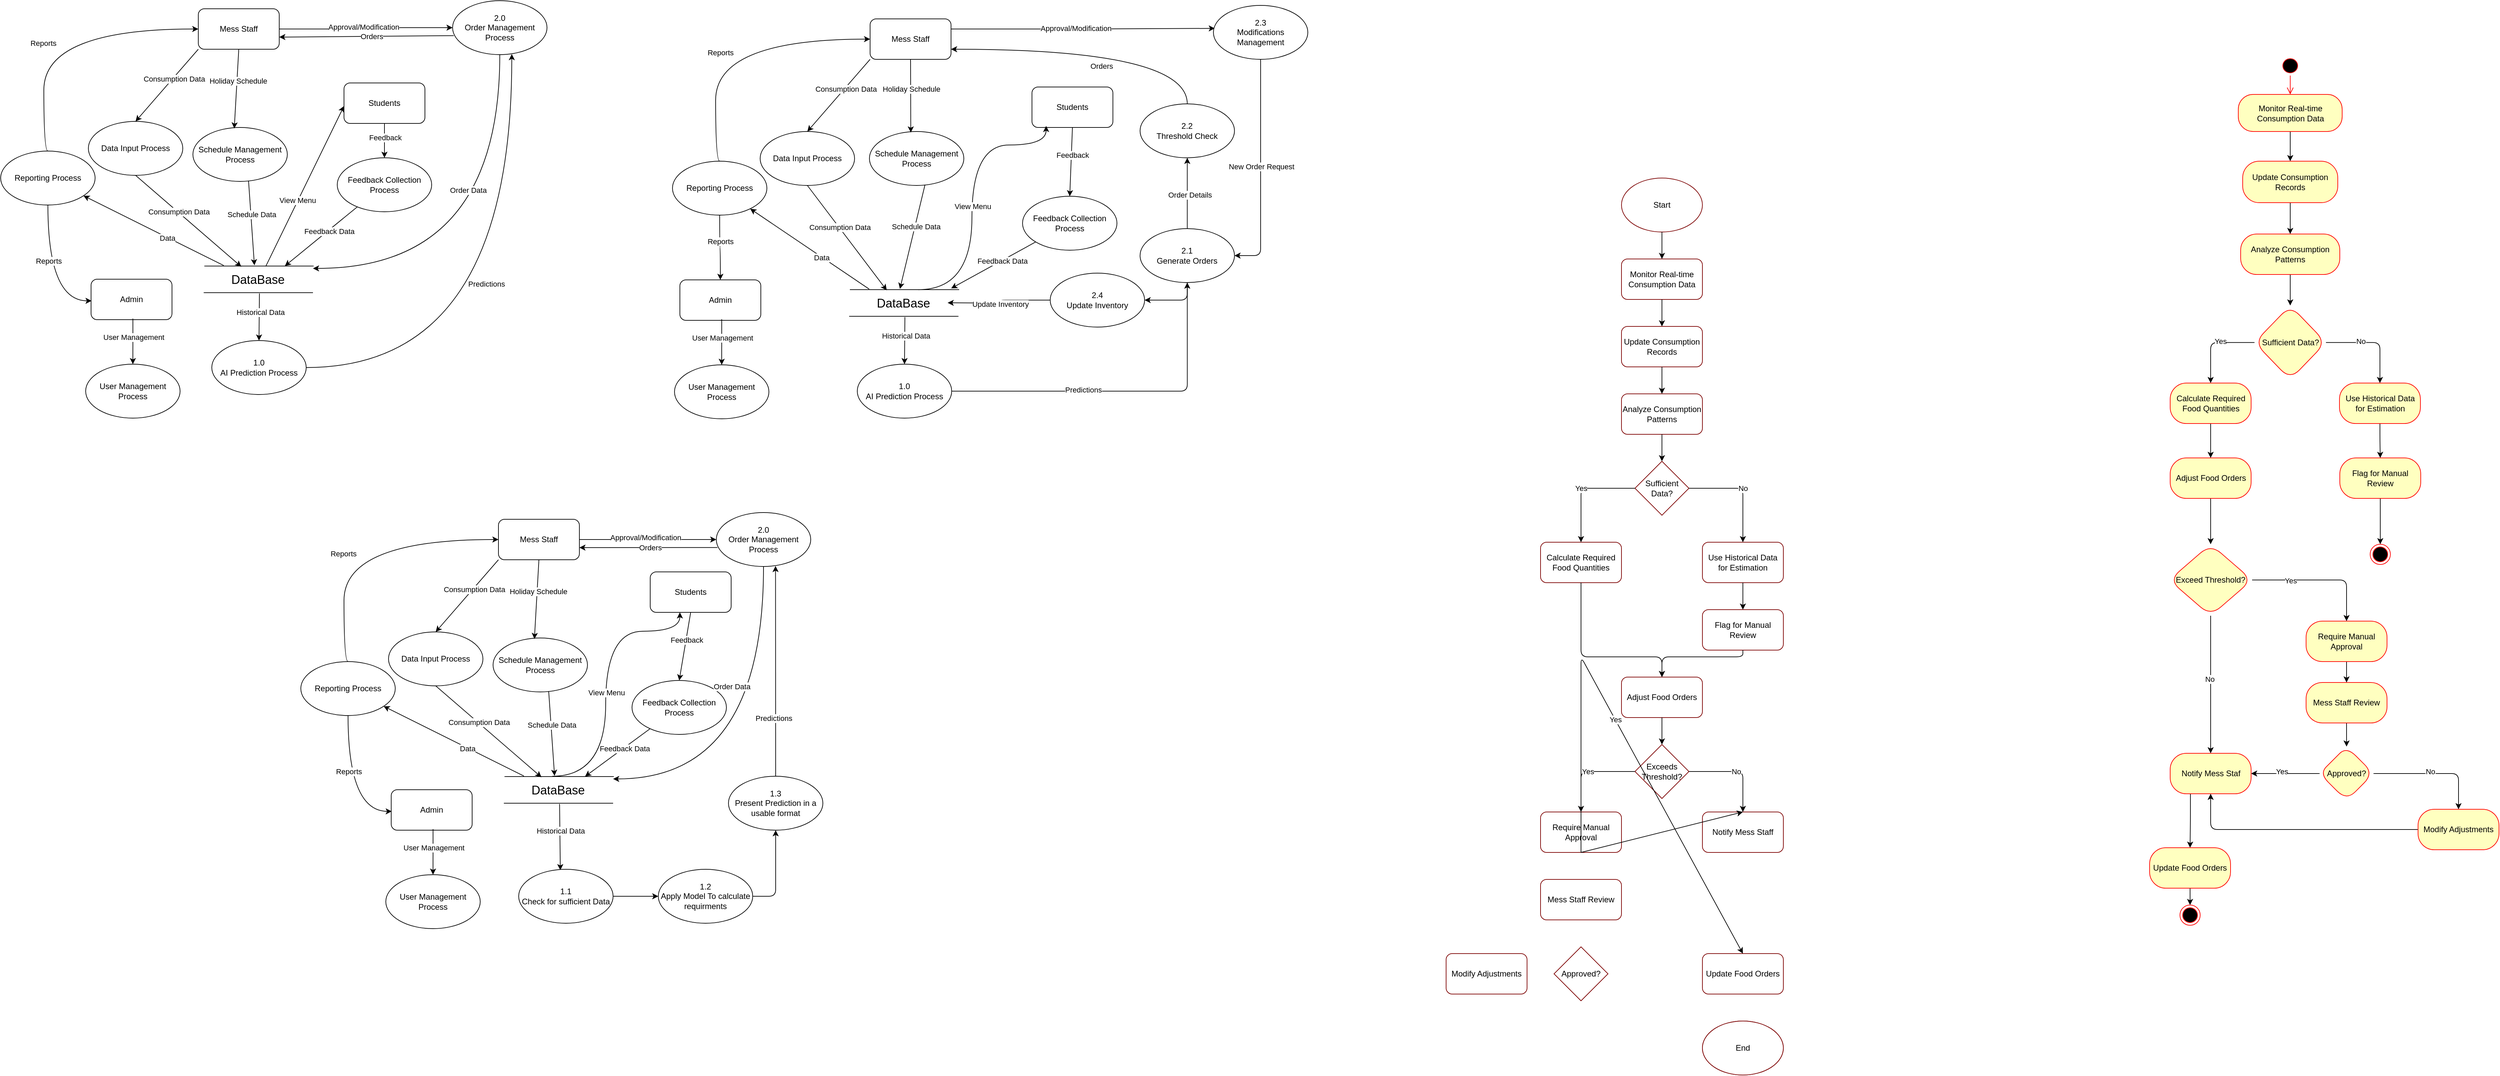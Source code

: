 <mxfile version="24.7.17">
  <diagram name="Page-1" id="_5lLeDn2Kaf3-pnOliNX">
    <mxGraphModel dx="3656" dy="3632" grid="0" gridSize="10" guides="1" tooltips="1" connect="1" arrows="1" fold="1" page="0" pageScale="1" pageWidth="827" pageHeight="1169" math="0" shadow="0">
      <root>
        <mxCell id="0" />
        <mxCell id="1" parent="0" />
        <mxCell id="Yee4-pFSkMJ26Bcqy1Td-12" value="Admin" style="rounded=1;whiteSpace=wrap;html=1;" vertex="1" parent="1">
          <mxGeometry x="-371" y="196" width="120" height="60" as="geometry" />
        </mxCell>
        <mxCell id="Yee4-pFSkMJ26Bcqy1Td-13" value="User Management Process" style="ellipse;whiteSpace=wrap;html=1;rounded=1;" vertex="1" parent="1">
          <mxGeometry x="-379" y="322" width="140" height="80" as="geometry" />
        </mxCell>
        <mxCell id="Yee4-pFSkMJ26Bcqy1Td-152" style="edgeStyle=orthogonalEdgeStyle;rounded=1;orthogonalLoop=1;jettySize=auto;html=1;entryX=0;entryY=0.5;entryDx=0;entryDy=0;" edge="1" parent="1" source="Yee4-pFSkMJ26Bcqy1Td-14" target="Yee4-pFSkMJ26Bcqy1Td-20">
          <mxGeometry relative="1" as="geometry" />
        </mxCell>
        <mxCell id="Yee4-pFSkMJ26Bcqy1Td-153" value="Approval/Modification" style="edgeLabel;html=1;align=center;verticalAlign=middle;resizable=0;points=[];rounded=1;" vertex="1" connectable="0" parent="Yee4-pFSkMJ26Bcqy1Td-152">
          <mxGeometry x="-0.04" y="3" relative="1" as="geometry">
            <mxPoint as="offset" />
          </mxGeometry>
        </mxCell>
        <mxCell id="Yee4-pFSkMJ26Bcqy1Td-14" value="Mess Staff" style="rounded=1;whiteSpace=wrap;html=1;" vertex="1" parent="1">
          <mxGeometry x="-212" y="-205" width="120" height="60" as="geometry" />
        </mxCell>
        <mxCell id="Yee4-pFSkMJ26Bcqy1Td-15" value="Data Input Process" style="ellipse;whiteSpace=wrap;html=1;rounded=1;" vertex="1" parent="1">
          <mxGeometry x="-375" y="-38" width="140" height="80" as="geometry" />
        </mxCell>
        <mxCell id="Yee4-pFSkMJ26Bcqy1Td-16" value="Schedule Management Process" style="ellipse;whiteSpace=wrap;html=1;rounded=1;" vertex="1" parent="1">
          <mxGeometry x="-220" y="-29" width="140" height="80" as="geometry" />
        </mxCell>
        <mxCell id="Yee4-pFSkMJ26Bcqy1Td-17" value="Students" style="rounded=1;whiteSpace=wrap;html=1;" vertex="1" parent="1">
          <mxGeometry x="4" y="-95" width="120" height="60" as="geometry" />
        </mxCell>
        <mxCell id="Yee4-pFSkMJ26Bcqy1Td-18" value="Feedback Collection Process" style="ellipse;whiteSpace=wrap;html=1;rounded=1;" vertex="1" parent="1">
          <mxGeometry x="-6" y="16" width="140" height="80" as="geometry" />
        </mxCell>
        <mxCell id="Yee4-pFSkMJ26Bcqy1Td-19" value="1.0&lt;br&gt;&lt;div&gt;AI Prediction Process&lt;/div&gt;" style="ellipse;whiteSpace=wrap;html=1;rounded=1;" vertex="1" parent="1">
          <mxGeometry x="-192" y="287" width="140" height="80" as="geometry" />
        </mxCell>
        <mxCell id="Yee4-pFSkMJ26Bcqy1Td-20" value="2.0&lt;br&gt;&lt;div&gt;Order Management Process&lt;/div&gt;" style="ellipse;whiteSpace=wrap;html=1;rounded=1;" vertex="1" parent="1">
          <mxGeometry x="165" y="-217" width="140" height="80" as="geometry" />
        </mxCell>
        <mxCell id="Yee4-pFSkMJ26Bcqy1Td-22" value="Reporting Process" style="ellipse;whiteSpace=wrap;html=1;rounded=1;" vertex="1" parent="1">
          <mxGeometry x="-505" y="6" width="140" height="80" as="geometry" />
        </mxCell>
        <mxCell id="Yee4-pFSkMJ26Bcqy1Td-23" value="" style="endArrow=classic;html=1;exitX=0.517;exitY=0.973;exitDx=0;exitDy=0;entryX=0.5;entryY=0;entryDx=0;entryDy=0;edgeStyle=orthogonalEdgeStyle;curved=1;exitPerimeter=0;" edge="1" parent="1" source="Yee4-pFSkMJ26Bcqy1Td-12" target="Yee4-pFSkMJ26Bcqy1Td-13">
          <mxGeometry width="50" height="50" relative="1" as="geometry">
            <mxPoint x="-370" y="496" as="sourcePoint" />
            <mxPoint x="-320" y="446" as="targetPoint" />
          </mxGeometry>
        </mxCell>
        <mxCell id="Yee4-pFSkMJ26Bcqy1Td-24" value="User Management" style="edgeLabel;html=1;align=center;verticalAlign=middle;resizable=0;points=[];rounded=1;" vertex="1" connectable="0" parent="Yee4-pFSkMJ26Bcqy1Td-23">
          <mxGeometry x="-0.2" y="1" relative="1" as="geometry">
            <mxPoint as="offset" />
          </mxGeometry>
        </mxCell>
        <mxCell id="Yee4-pFSkMJ26Bcqy1Td-25" value="" style="endArrow=classic;html=1;exitX=0;exitY=1;exitDx=0;exitDy=0;entryX=0.5;entryY=0;entryDx=0;entryDy=0;" edge="1" parent="1" source="Yee4-pFSkMJ26Bcqy1Td-14" target="Yee4-pFSkMJ26Bcqy1Td-15">
          <mxGeometry width="50" height="50" relative="1" as="geometry">
            <mxPoint x="-370" y="496" as="sourcePoint" />
            <mxPoint x="-320" y="446" as="targetPoint" />
          </mxGeometry>
        </mxCell>
        <mxCell id="Yee4-pFSkMJ26Bcqy1Td-26" value="Consumption Data" style="edgeLabel;html=1;align=center;verticalAlign=middle;resizable=0;points=[];rounded=1;" vertex="1" connectable="0" parent="Yee4-pFSkMJ26Bcqy1Td-25">
          <mxGeometry x="-0.2" y="1" relative="1" as="geometry">
            <mxPoint as="offset" />
          </mxGeometry>
        </mxCell>
        <mxCell id="Yee4-pFSkMJ26Bcqy1Td-27" value="" style="endArrow=classic;html=1;exitX=0.5;exitY=1;exitDx=0;exitDy=0;entryX=0.438;entryY=0.018;entryDx=0;entryDy=0;entryPerimeter=0;" edge="1" parent="1" source="Yee4-pFSkMJ26Bcqy1Td-14" target="Yee4-pFSkMJ26Bcqy1Td-16">
          <mxGeometry width="50" height="50" relative="1" as="geometry">
            <mxPoint x="-370" y="496" as="sourcePoint" />
            <mxPoint x="-320" y="446" as="targetPoint" />
          </mxGeometry>
        </mxCell>
        <mxCell id="Yee4-pFSkMJ26Bcqy1Td-28" value="Holiday Schedule" style="edgeLabel;html=1;align=center;verticalAlign=middle;resizable=0;points=[];rounded=1;" vertex="1" connectable="0" parent="Yee4-pFSkMJ26Bcqy1Td-27">
          <mxGeometry x="-0.2" y="1" relative="1" as="geometry">
            <mxPoint as="offset" />
          </mxGeometry>
        </mxCell>
        <mxCell id="Yee4-pFSkMJ26Bcqy1Td-29" value="" style="endArrow=classic;html=1;exitX=0.5;exitY=1;exitDx=0;exitDy=0;entryX=0.5;entryY=0;entryDx=0;entryDy=0;" edge="1" parent="1" source="Yee4-pFSkMJ26Bcqy1Td-17" target="Yee4-pFSkMJ26Bcqy1Td-18">
          <mxGeometry width="50" height="50" relative="1" as="geometry">
            <mxPoint x="-370" y="496" as="sourcePoint" />
            <mxPoint x="-320" y="446" as="targetPoint" />
          </mxGeometry>
        </mxCell>
        <mxCell id="Yee4-pFSkMJ26Bcqy1Td-30" value="Feedback" style="edgeLabel;html=1;align=center;verticalAlign=middle;resizable=0;points=[];rounded=1;" vertex="1" connectable="0" parent="Yee4-pFSkMJ26Bcqy1Td-29">
          <mxGeometry x="-0.2" y="1" relative="1" as="geometry">
            <mxPoint as="offset" />
          </mxGeometry>
        </mxCell>
        <mxCell id="Yee4-pFSkMJ26Bcqy1Td-33" value="" style="endArrow=classic;html=1;exitX=0.5;exitY=1;exitDx=0;exitDy=0;entryX=0.338;entryY=0.589;entryDx=0;entryDy=0;entryPerimeter=0;" edge="1" parent="1" source="Yee4-pFSkMJ26Bcqy1Td-15" target="Yee4-pFSkMJ26Bcqy1Td-66">
          <mxGeometry width="50" height="50" relative="1" as="geometry">
            <mxPoint x="-370" y="496" as="sourcePoint" />
            <mxPoint x="-152" y="172" as="targetPoint" />
          </mxGeometry>
        </mxCell>
        <mxCell id="Yee4-pFSkMJ26Bcqy1Td-34" value="Consumption Data" style="edgeLabel;html=1;align=center;verticalAlign=middle;resizable=0;points=[];rounded=1;" vertex="1" connectable="0" parent="Yee4-pFSkMJ26Bcqy1Td-33">
          <mxGeometry x="-0.2" y="1" relative="1" as="geometry">
            <mxPoint as="offset" />
          </mxGeometry>
        </mxCell>
        <mxCell id="Yee4-pFSkMJ26Bcqy1Td-35" value="" style="endArrow=classic;html=1;exitX=0.589;exitY=0.985;exitDx=0;exitDy=0;exitPerimeter=0;entryX=0.458;entryY=0.397;entryDx=0;entryDy=0;entryPerimeter=0;" edge="1" parent="1" source="Yee4-pFSkMJ26Bcqy1Td-16" target="Yee4-pFSkMJ26Bcqy1Td-66">
          <mxGeometry width="50" height="50" relative="1" as="geometry">
            <mxPoint x="-370" y="496" as="sourcePoint" />
            <mxPoint x="-122" y="130" as="targetPoint" />
          </mxGeometry>
        </mxCell>
        <mxCell id="Yee4-pFSkMJ26Bcqy1Td-36" value="Schedule Data" style="edgeLabel;html=1;align=center;verticalAlign=middle;resizable=0;points=[];rounded=1;" vertex="1" connectable="0" parent="Yee4-pFSkMJ26Bcqy1Td-35">
          <mxGeometry x="-0.2" y="1" relative="1" as="geometry">
            <mxPoint as="offset" />
          </mxGeometry>
        </mxCell>
        <mxCell id="Yee4-pFSkMJ26Bcqy1Td-37" value="" style="endArrow=classic;html=1;entryX=0.737;entryY=0.493;entryDx=0;entryDy=0;entryPerimeter=0;" edge="1" parent="1" source="Yee4-pFSkMJ26Bcqy1Td-18" target="Yee4-pFSkMJ26Bcqy1Td-66">
          <mxGeometry width="50" height="50" relative="1" as="geometry">
            <mxPoint x="-370" y="496" as="sourcePoint" />
            <mxPoint x="-93.86" y="142.32" as="targetPoint" />
          </mxGeometry>
        </mxCell>
        <mxCell id="Yee4-pFSkMJ26Bcqy1Td-38" value="Feedback Data" style="edgeLabel;html=1;align=center;verticalAlign=middle;resizable=0;points=[];rounded=1;" vertex="1" connectable="0" parent="Yee4-pFSkMJ26Bcqy1Td-37">
          <mxGeometry x="-0.2" y="1" relative="1" as="geometry">
            <mxPoint as="offset" />
          </mxGeometry>
        </mxCell>
        <mxCell id="Yee4-pFSkMJ26Bcqy1Td-39" value="" style="endArrow=classic;html=1;entryX=0.5;entryY=0;entryDx=0;entryDy=0;exitX=0.51;exitY=0.64;exitDx=0;exitDy=0;exitPerimeter=0;" edge="1" parent="1" source="Yee4-pFSkMJ26Bcqy1Td-67" target="Yee4-pFSkMJ26Bcqy1Td-19">
          <mxGeometry width="50" height="50" relative="1" as="geometry">
            <mxPoint x="-120" y="227" as="sourcePoint" />
            <mxPoint x="-110" y="421" as="targetPoint" />
          </mxGeometry>
        </mxCell>
        <mxCell id="Yee4-pFSkMJ26Bcqy1Td-40" value="Historical Data" style="edgeLabel;html=1;align=center;verticalAlign=middle;resizable=0;points=[];rounded=1;" vertex="1" connectable="0" parent="Yee4-pFSkMJ26Bcqy1Td-39">
          <mxGeometry x="-0.2" y="1" relative="1" as="geometry">
            <mxPoint as="offset" />
          </mxGeometry>
        </mxCell>
        <mxCell id="Yee4-pFSkMJ26Bcqy1Td-41" value="" style="endArrow=classic;html=1;exitX=0.5;exitY=1;exitDx=0;exitDy=0;edgeStyle=orthogonalEdgeStyle;curved=1;entryX=0.994;entryY=0.818;entryDx=0;entryDy=0;entryPerimeter=0;" edge="1" parent="1" source="Yee4-pFSkMJ26Bcqy1Td-20" target="Yee4-pFSkMJ26Bcqy1Td-66">
          <mxGeometry width="50" height="50" relative="1" as="geometry">
            <mxPoint x="-370" y="496" as="sourcePoint" />
            <mxPoint x="-121" y="173" as="targetPoint" />
          </mxGeometry>
        </mxCell>
        <mxCell id="Yee4-pFSkMJ26Bcqy1Td-42" value="Order Data" style="edgeLabel;html=1;align=center;verticalAlign=middle;resizable=0;points=[];rounded=1;" vertex="1" connectable="0" parent="Yee4-pFSkMJ26Bcqy1Td-41">
          <mxGeometry x="-0.2" y="1" relative="1" as="geometry">
            <mxPoint x="-48" y="-37" as="offset" />
          </mxGeometry>
        </mxCell>
        <mxCell id="Yee4-pFSkMJ26Bcqy1Td-43" value="" style="endArrow=classic;html=1;entryX=1;entryY=0.5;entryDx=0;entryDy=0;exitX=0.012;exitY=0.648;exitDx=0;exitDy=0;exitPerimeter=0;" edge="1" parent="1" source="Yee4-pFSkMJ26Bcqy1Td-20">
          <mxGeometry width="50" height="50" relative="1" as="geometry">
            <mxPoint x="78" y="-163" as="sourcePoint" />
            <mxPoint x="-92" y="-163" as="targetPoint" />
          </mxGeometry>
        </mxCell>
        <mxCell id="Yee4-pFSkMJ26Bcqy1Td-44" value="Orders" style="edgeLabel;html=1;align=center;verticalAlign=middle;resizable=0;points=[];rounded=1;" vertex="1" connectable="0" parent="Yee4-pFSkMJ26Bcqy1Td-43">
          <mxGeometry x="-0.2" y="1" relative="1" as="geometry">
            <mxPoint x="-18" y="-1" as="offset" />
          </mxGeometry>
        </mxCell>
        <mxCell id="Yee4-pFSkMJ26Bcqy1Td-45" value="" style="endArrow=classic;html=1;exitX=0.5;exitY=1;exitDx=0;exitDy=0;entryX=0.007;entryY=0.535;entryDx=0;entryDy=0;edgeStyle=orthogonalEdgeStyle;curved=1;entryPerimeter=0;" edge="1" parent="1" source="Yee4-pFSkMJ26Bcqy1Td-22" target="Yee4-pFSkMJ26Bcqy1Td-12">
          <mxGeometry width="50" height="50" relative="1" as="geometry">
            <mxPoint x="-370" y="496" as="sourcePoint" />
            <mxPoint x="-320" y="446" as="targetPoint" />
          </mxGeometry>
        </mxCell>
        <mxCell id="Yee4-pFSkMJ26Bcqy1Td-46" value="Reports" style="edgeLabel;html=1;align=center;verticalAlign=middle;resizable=0;points=[];rounded=1;" vertex="1" connectable="0" parent="Yee4-pFSkMJ26Bcqy1Td-45">
          <mxGeometry x="-0.2" y="1" relative="1" as="geometry">
            <mxPoint as="offset" />
          </mxGeometry>
        </mxCell>
        <mxCell id="Yee4-pFSkMJ26Bcqy1Td-47" value="" style="endArrow=classic;html=1;exitX=0.5;exitY=0;exitDx=0;exitDy=0;entryX=0;entryY=0.5;entryDx=0;entryDy=0;edgeStyle=orthogonalEdgeStyle;curved=1;" edge="1" parent="1" source="Yee4-pFSkMJ26Bcqy1Td-22" target="Yee4-pFSkMJ26Bcqy1Td-14">
          <mxGeometry width="50" height="50" relative="1" as="geometry">
            <mxPoint x="-370" y="496" as="sourcePoint" />
            <mxPoint x="-320" y="446" as="targetPoint" />
            <Array as="points">
              <mxPoint x="-441" y="6" />
              <mxPoint x="-441" y="-175" />
            </Array>
          </mxGeometry>
        </mxCell>
        <mxCell id="Yee4-pFSkMJ26Bcqy1Td-48" value="Reports" style="edgeLabel;html=1;align=center;verticalAlign=middle;resizable=0;points=[];rounded=1;" vertex="1" connectable="0" parent="Yee4-pFSkMJ26Bcqy1Td-47">
          <mxGeometry x="-0.2" y="1" relative="1" as="geometry">
            <mxPoint as="offset" />
          </mxGeometry>
        </mxCell>
        <mxCell id="Yee4-pFSkMJ26Bcqy1Td-49" value="" style="endArrow=classic;html=1;exitX=0.177;exitY=0.428;exitDx=0;exitDy=0;exitPerimeter=0;" edge="1" parent="1" source="Yee4-pFSkMJ26Bcqy1Td-66" target="Yee4-pFSkMJ26Bcqy1Td-22">
          <mxGeometry width="50" height="50" relative="1" as="geometry">
            <mxPoint x="-147.8" y="206.0" as="sourcePoint" />
            <mxPoint x="-320" y="446" as="targetPoint" />
          </mxGeometry>
        </mxCell>
        <mxCell id="Yee4-pFSkMJ26Bcqy1Td-50" value="Data" style="edgeLabel;html=1;align=center;verticalAlign=middle;resizable=0;points=[];rounded=1;" vertex="1" connectable="0" parent="Yee4-pFSkMJ26Bcqy1Td-49">
          <mxGeometry x="-0.2" y="1" relative="1" as="geometry">
            <mxPoint as="offset" />
          </mxGeometry>
        </mxCell>
        <mxCell id="Yee4-pFSkMJ26Bcqy1Td-66" value="" style="line;strokeWidth=1;fillColor=none;align=left;verticalAlign=middle;spacingTop=-1;spacingLeft=3;spacingRight=3;rotatable=0;labelPosition=right;points=[];portConstraint=eastwest;strokeColor=inherit;rounded=1;" vertex="1" parent="1">
          <mxGeometry x="-203" y="171" width="162" height="11" as="geometry" />
        </mxCell>
        <mxCell id="Yee4-pFSkMJ26Bcqy1Td-67" value="" style="line;strokeWidth=1;fillColor=none;align=left;verticalAlign=middle;spacingTop=-1;spacingLeft=3;spacingRight=3;rotatable=0;labelPosition=right;points=[];portConstraint=eastwest;strokeColor=inherit;rounded=1;" vertex="1" parent="1">
          <mxGeometry x="-204" y="212" width="162" height="8" as="geometry" />
        </mxCell>
        <mxCell id="Yee4-pFSkMJ26Bcqy1Td-71" value="&lt;font style=&quot;font-size: 18px;&quot;&gt;DataBase&lt;/font&gt;" style="text;html=1;align=center;verticalAlign=middle;resizable=0;points=[];autosize=1;strokeColor=none;fillColor=none;" vertex="1" parent="1">
          <mxGeometry x="-172.5" y="180" width="97" height="34" as="geometry" />
        </mxCell>
        <mxCell id="Yee4-pFSkMJ26Bcqy1Td-72" style="edgeStyle=orthogonalEdgeStyle;rounded=1;orthogonalLoop=1;jettySize=auto;html=1;entryX=0.627;entryY=0.99;entryDx=0;entryDy=0;entryPerimeter=0;curved=1;" edge="1" parent="1" source="Yee4-pFSkMJ26Bcqy1Td-19" target="Yee4-pFSkMJ26Bcqy1Td-20">
          <mxGeometry relative="1" as="geometry" />
        </mxCell>
        <mxCell id="Yee4-pFSkMJ26Bcqy1Td-73" value="Predictions" style="edgeLabel;html=1;align=center;verticalAlign=middle;resizable=0;points=[];rounded=1;" vertex="1" connectable="0" parent="Yee4-pFSkMJ26Bcqy1Td-72">
          <mxGeometry x="0.116" y="38" relative="1" as="geometry">
            <mxPoint as="offset" />
          </mxGeometry>
        </mxCell>
        <mxCell id="Yee4-pFSkMJ26Bcqy1Td-110" value="Admin" style="rounded=1;whiteSpace=wrap;html=1;" vertex="1" parent="1">
          <mxGeometry x="502" y="197" width="120" height="60" as="geometry" />
        </mxCell>
        <mxCell id="Yee4-pFSkMJ26Bcqy1Td-111" value="User Management Process" style="ellipse;whiteSpace=wrap;html=1;rounded=1;" vertex="1" parent="1">
          <mxGeometry x="494" y="323" width="140" height="80" as="geometry" />
        </mxCell>
        <mxCell id="Yee4-pFSkMJ26Bcqy1Td-156" style="edgeStyle=orthogonalEdgeStyle;rounded=1;orthogonalLoop=1;jettySize=auto;html=1;exitX=1;exitY=0.25;exitDx=0;exitDy=0;entryX=0.015;entryY=0.426;entryDx=0;entryDy=0;entryPerimeter=0;" edge="1" parent="1" source="Yee4-pFSkMJ26Bcqy1Td-112" target="Yee4-pFSkMJ26Bcqy1Td-149">
          <mxGeometry relative="1" as="geometry">
            <mxPoint x="1013.947" y="-175.158" as="targetPoint" />
          </mxGeometry>
        </mxCell>
        <mxCell id="Yee4-pFSkMJ26Bcqy1Td-158" value="Text" style="edgeLabel;html=1;align=center;verticalAlign=middle;resizable=0;points=[];rounded=1;" vertex="1" connectable="0" parent="Yee4-pFSkMJ26Bcqy1Td-156">
          <mxGeometry x="-0.065" y="-1" relative="1" as="geometry">
            <mxPoint as="offset" />
          </mxGeometry>
        </mxCell>
        <mxCell id="Yee4-pFSkMJ26Bcqy1Td-159" value="Approval/Modification" style="edgeLabel;html=1;align=center;verticalAlign=middle;resizable=0;points=[];rounded=1;" vertex="1" connectable="0" parent="Yee4-pFSkMJ26Bcqy1Td-156">
          <mxGeometry x="-0.059" y="-3" relative="1" as="geometry">
            <mxPoint y="-4" as="offset" />
          </mxGeometry>
        </mxCell>
        <mxCell id="Yee4-pFSkMJ26Bcqy1Td-112" value="Mess Staff" style="rounded=1;whiteSpace=wrap;html=1;" vertex="1" parent="1">
          <mxGeometry x="784" y="-190" width="120" height="60" as="geometry" />
        </mxCell>
        <mxCell id="Yee4-pFSkMJ26Bcqy1Td-113" value="Data Input Process" style="ellipse;whiteSpace=wrap;html=1;rounded=1;" vertex="1" parent="1">
          <mxGeometry x="621" y="-23" width="140" height="80" as="geometry" />
        </mxCell>
        <mxCell id="Yee4-pFSkMJ26Bcqy1Td-114" value="Schedule Management Process" style="ellipse;whiteSpace=wrap;html=1;rounded=1;" vertex="1" parent="1">
          <mxGeometry x="783" y="-23" width="140" height="80" as="geometry" />
        </mxCell>
        <mxCell id="Yee4-pFSkMJ26Bcqy1Td-115" value="Students" style="rounded=1;whiteSpace=wrap;html=1;" vertex="1" parent="1">
          <mxGeometry x="1024" y="-89" width="120" height="60" as="geometry" />
        </mxCell>
        <mxCell id="Yee4-pFSkMJ26Bcqy1Td-116" value="Feedback Collection Process" style="ellipse;whiteSpace=wrap;html=1;rounded=1;" vertex="1" parent="1">
          <mxGeometry x="1010" y="73" width="140" height="80" as="geometry" />
        </mxCell>
        <mxCell id="Yee4-pFSkMJ26Bcqy1Td-148" style="edgeStyle=orthogonalEdgeStyle;rounded=1;orthogonalLoop=1;jettySize=auto;html=1;entryX=0.5;entryY=1;entryDx=0;entryDy=0;" edge="1" parent="1" source="Yee4-pFSkMJ26Bcqy1Td-117" target="Yee4-pFSkMJ26Bcqy1Td-146">
          <mxGeometry relative="1" as="geometry" />
        </mxCell>
        <mxCell id="Yee4-pFSkMJ26Bcqy1Td-151" value="Predictions" style="edgeLabel;html=1;align=center;verticalAlign=middle;resizable=0;points=[];rounded=1;" vertex="1" connectable="0" parent="Yee4-pFSkMJ26Bcqy1Td-148">
          <mxGeometry x="-0.236" y="2" relative="1" as="geometry">
            <mxPoint as="offset" />
          </mxGeometry>
        </mxCell>
        <mxCell id="Yee4-pFSkMJ26Bcqy1Td-117" value="1.0&lt;br&gt;&lt;div&gt;AI Prediction Process&lt;/div&gt;" style="ellipse;whiteSpace=wrap;html=1;rounded=1;" vertex="1" parent="1">
          <mxGeometry x="765" y="322" width="140" height="80" as="geometry" />
        </mxCell>
        <mxCell id="Yee4-pFSkMJ26Bcqy1Td-118" value="Reporting Process" style="ellipse;whiteSpace=wrap;html=1;rounded=1;" vertex="1" parent="1">
          <mxGeometry x="491" y="21" width="140" height="80" as="geometry" />
        </mxCell>
        <mxCell id="Yee4-pFSkMJ26Bcqy1Td-119" value="" style="endArrow=classic;html=1;exitX=0.517;exitY=0.973;exitDx=0;exitDy=0;entryX=0.5;entryY=0;entryDx=0;entryDy=0;edgeStyle=orthogonalEdgeStyle;curved=1;exitPerimeter=0;" edge="1" parent="1" source="Yee4-pFSkMJ26Bcqy1Td-110" target="Yee4-pFSkMJ26Bcqy1Td-111">
          <mxGeometry width="50" height="50" relative="1" as="geometry">
            <mxPoint x="503" y="497" as="sourcePoint" />
            <mxPoint x="553" y="447" as="targetPoint" />
          </mxGeometry>
        </mxCell>
        <mxCell id="Yee4-pFSkMJ26Bcqy1Td-120" value="User Management" style="edgeLabel;html=1;align=center;verticalAlign=middle;resizable=0;points=[];rounded=1;" vertex="1" connectable="0" parent="Yee4-pFSkMJ26Bcqy1Td-119">
          <mxGeometry x="-0.2" y="1" relative="1" as="geometry">
            <mxPoint as="offset" />
          </mxGeometry>
        </mxCell>
        <mxCell id="Yee4-pFSkMJ26Bcqy1Td-121" value="" style="endArrow=classic;html=1;exitX=0;exitY=1;exitDx=0;exitDy=0;entryX=0.5;entryY=0;entryDx=0;entryDy=0;" edge="1" parent="1" source="Yee4-pFSkMJ26Bcqy1Td-112" target="Yee4-pFSkMJ26Bcqy1Td-113">
          <mxGeometry width="50" height="50" relative="1" as="geometry">
            <mxPoint x="626" y="511" as="sourcePoint" />
            <mxPoint x="676" y="461" as="targetPoint" />
          </mxGeometry>
        </mxCell>
        <mxCell id="Yee4-pFSkMJ26Bcqy1Td-122" value="Consumption Data" style="edgeLabel;html=1;align=center;verticalAlign=middle;resizable=0;points=[];rounded=1;" vertex="1" connectable="0" parent="Yee4-pFSkMJ26Bcqy1Td-121">
          <mxGeometry x="-0.2" y="1" relative="1" as="geometry">
            <mxPoint as="offset" />
          </mxGeometry>
        </mxCell>
        <mxCell id="Yee4-pFSkMJ26Bcqy1Td-123" value="" style="endArrow=classic;html=1;exitX=0.5;exitY=1;exitDx=0;exitDy=0;entryX=0.438;entryY=0.018;entryDx=0;entryDy=0;entryPerimeter=0;" edge="1" parent="1" source="Yee4-pFSkMJ26Bcqy1Td-112" target="Yee4-pFSkMJ26Bcqy1Td-114">
          <mxGeometry width="50" height="50" relative="1" as="geometry">
            <mxPoint x="626" y="511" as="sourcePoint" />
            <mxPoint x="676" y="461" as="targetPoint" />
          </mxGeometry>
        </mxCell>
        <mxCell id="Yee4-pFSkMJ26Bcqy1Td-124" value="Holiday Schedule" style="edgeLabel;html=1;align=center;verticalAlign=middle;resizable=0;points=[];rounded=1;" vertex="1" connectable="0" parent="Yee4-pFSkMJ26Bcqy1Td-123">
          <mxGeometry x="-0.2" y="1" relative="1" as="geometry">
            <mxPoint as="offset" />
          </mxGeometry>
        </mxCell>
        <mxCell id="Yee4-pFSkMJ26Bcqy1Td-125" value="" style="endArrow=classic;html=1;exitX=0.5;exitY=1;exitDx=0;exitDy=0;entryX=0.5;entryY=0;entryDx=0;entryDy=0;" edge="1" parent="1" source="Yee4-pFSkMJ26Bcqy1Td-115" target="Yee4-pFSkMJ26Bcqy1Td-116">
          <mxGeometry width="50" height="50" relative="1" as="geometry">
            <mxPoint x="626" y="511" as="sourcePoint" />
            <mxPoint x="676" y="461" as="targetPoint" />
          </mxGeometry>
        </mxCell>
        <mxCell id="Yee4-pFSkMJ26Bcqy1Td-126" value="Feedback" style="edgeLabel;html=1;align=center;verticalAlign=middle;resizable=0;points=[];rounded=1;" vertex="1" connectable="0" parent="Yee4-pFSkMJ26Bcqy1Td-125">
          <mxGeometry x="-0.2" y="1" relative="1" as="geometry">
            <mxPoint as="offset" />
          </mxGeometry>
        </mxCell>
        <mxCell id="Yee4-pFSkMJ26Bcqy1Td-127" value="" style="endArrow=classic;html=1;exitX=0.5;exitY=1;exitDx=0;exitDy=0;entryX=0.338;entryY=0.589;entryDx=0;entryDy=0;entryPerimeter=0;" edge="1" parent="1" source="Yee4-pFSkMJ26Bcqy1Td-113" target="Yee4-pFSkMJ26Bcqy1Td-143">
          <mxGeometry width="50" height="50" relative="1" as="geometry">
            <mxPoint x="626" y="511" as="sourcePoint" />
            <mxPoint x="844" y="187" as="targetPoint" />
          </mxGeometry>
        </mxCell>
        <mxCell id="Yee4-pFSkMJ26Bcqy1Td-128" value="Consumption Data" style="edgeLabel;html=1;align=center;verticalAlign=middle;resizable=0;points=[];rounded=1;" vertex="1" connectable="0" parent="Yee4-pFSkMJ26Bcqy1Td-127">
          <mxGeometry x="-0.2" y="1" relative="1" as="geometry">
            <mxPoint as="offset" />
          </mxGeometry>
        </mxCell>
        <mxCell id="Yee4-pFSkMJ26Bcqy1Td-129" value="" style="endArrow=classic;html=1;exitX=0.589;exitY=0.985;exitDx=0;exitDy=0;exitPerimeter=0;entryX=0.458;entryY=0.397;entryDx=0;entryDy=0;entryPerimeter=0;" edge="1" parent="1" source="Yee4-pFSkMJ26Bcqy1Td-114" target="Yee4-pFSkMJ26Bcqy1Td-143">
          <mxGeometry width="50" height="50" relative="1" as="geometry">
            <mxPoint x="626" y="511" as="sourcePoint" />
            <mxPoint x="874" y="145" as="targetPoint" />
          </mxGeometry>
        </mxCell>
        <mxCell id="Yee4-pFSkMJ26Bcqy1Td-130" value="Schedule Data" style="edgeLabel;html=1;align=center;verticalAlign=middle;resizable=0;points=[];rounded=1;" vertex="1" connectable="0" parent="Yee4-pFSkMJ26Bcqy1Td-129">
          <mxGeometry x="-0.2" y="1" relative="1" as="geometry">
            <mxPoint as="offset" />
          </mxGeometry>
        </mxCell>
        <mxCell id="Yee4-pFSkMJ26Bcqy1Td-131" value="" style="endArrow=classic;html=1;entryX=0.927;entryY=0.333;entryDx=0;entryDy=0;entryPerimeter=0;" edge="1" parent="1" source="Yee4-pFSkMJ26Bcqy1Td-116" target="Yee4-pFSkMJ26Bcqy1Td-143">
          <mxGeometry width="50" height="50" relative="1" as="geometry">
            <mxPoint x="626" y="511" as="sourcePoint" />
            <mxPoint x="902.14" y="157.32" as="targetPoint" />
          </mxGeometry>
        </mxCell>
        <mxCell id="Yee4-pFSkMJ26Bcqy1Td-132" value="Feedback Data" style="edgeLabel;html=1;align=center;verticalAlign=middle;resizable=0;points=[];rounded=1;" vertex="1" connectable="0" parent="Yee4-pFSkMJ26Bcqy1Td-131">
          <mxGeometry x="-0.2" y="1" relative="1" as="geometry">
            <mxPoint as="offset" />
          </mxGeometry>
        </mxCell>
        <mxCell id="Yee4-pFSkMJ26Bcqy1Td-133" value="" style="endArrow=classic;html=1;entryX=0.5;entryY=0;entryDx=0;entryDy=0;exitX=0.51;exitY=0.64;exitDx=0;exitDy=0;exitPerimeter=0;" edge="1" parent="1" source="Yee4-pFSkMJ26Bcqy1Td-144" target="Yee4-pFSkMJ26Bcqy1Td-117">
          <mxGeometry width="50" height="50" relative="1" as="geometry">
            <mxPoint x="837" y="262" as="sourcePoint" />
            <mxPoint x="847" y="456" as="targetPoint" />
          </mxGeometry>
        </mxCell>
        <mxCell id="Yee4-pFSkMJ26Bcqy1Td-134" value="Historical Data" style="edgeLabel;html=1;align=center;verticalAlign=middle;resizable=0;points=[];rounded=1;" vertex="1" connectable="0" parent="Yee4-pFSkMJ26Bcqy1Td-133">
          <mxGeometry x="-0.2" y="1" relative="1" as="geometry">
            <mxPoint as="offset" />
          </mxGeometry>
        </mxCell>
        <mxCell id="Yee4-pFSkMJ26Bcqy1Td-135" value="" style="endArrow=classic;html=1;entryX=1;entryY=0.75;entryDx=0;entryDy=0;exitX=0.5;exitY=0;exitDx=0;exitDy=0;edgeStyle=orthogonalEdgeStyle;curved=1;" edge="1" parent="1" target="Yee4-pFSkMJ26Bcqy1Td-112" source="Yee4-pFSkMJ26Bcqy1Td-147">
          <mxGeometry width="50" height="50" relative="1" as="geometry">
            <mxPoint x="1203" y="-160" as="sourcePoint" />
            <mxPoint x="676" y="461" as="targetPoint" />
          </mxGeometry>
        </mxCell>
        <mxCell id="Yee4-pFSkMJ26Bcqy1Td-155" value="Orders" style="edgeLabel;html=1;align=center;verticalAlign=middle;resizable=0;points=[];rounded=1;" vertex="1" connectable="0" parent="Yee4-pFSkMJ26Bcqy1Td-135">
          <mxGeometry x="-0.121" y="36" relative="1" as="geometry">
            <mxPoint x="-19" y="-11" as="offset" />
          </mxGeometry>
        </mxCell>
        <mxCell id="Yee4-pFSkMJ26Bcqy1Td-137" value="" style="endArrow=classic;html=1;exitX=0.5;exitY=1;exitDx=0;exitDy=0;entryX=0.5;entryY=0;entryDx=0;entryDy=0;edgeStyle=orthogonalEdgeStyle;curved=1;" edge="1" parent="1" source="Yee4-pFSkMJ26Bcqy1Td-118" target="Yee4-pFSkMJ26Bcqy1Td-110">
          <mxGeometry width="50" height="50" relative="1" as="geometry">
            <mxPoint x="626" y="511" as="sourcePoint" />
            <mxPoint x="676" y="461" as="targetPoint" />
          </mxGeometry>
        </mxCell>
        <mxCell id="Yee4-pFSkMJ26Bcqy1Td-138" value="Reports" style="edgeLabel;html=1;align=center;verticalAlign=middle;resizable=0;points=[];rounded=1;" vertex="1" connectable="0" parent="Yee4-pFSkMJ26Bcqy1Td-137">
          <mxGeometry x="-0.2" y="1" relative="1" as="geometry">
            <mxPoint as="offset" />
          </mxGeometry>
        </mxCell>
        <mxCell id="Yee4-pFSkMJ26Bcqy1Td-139" value="" style="endArrow=classic;html=1;exitX=0.5;exitY=0;exitDx=0;exitDy=0;entryX=0;entryY=0.5;entryDx=0;entryDy=0;edgeStyle=orthogonalEdgeStyle;curved=1;" edge="1" parent="1" source="Yee4-pFSkMJ26Bcqy1Td-118" target="Yee4-pFSkMJ26Bcqy1Td-112">
          <mxGeometry width="50" height="50" relative="1" as="geometry">
            <mxPoint x="626" y="511" as="sourcePoint" />
            <mxPoint x="676" y="461" as="targetPoint" />
            <Array as="points">
              <mxPoint x="555" y="21" />
              <mxPoint x="555" y="-160" />
            </Array>
          </mxGeometry>
        </mxCell>
        <mxCell id="Yee4-pFSkMJ26Bcqy1Td-140" value="Reports" style="edgeLabel;html=1;align=center;verticalAlign=middle;resizable=0;points=[];rounded=1;" vertex="1" connectable="0" parent="Yee4-pFSkMJ26Bcqy1Td-139">
          <mxGeometry x="-0.2" y="1" relative="1" as="geometry">
            <mxPoint x="8" y="-1" as="offset" />
          </mxGeometry>
        </mxCell>
        <mxCell id="Yee4-pFSkMJ26Bcqy1Td-141" value="" style="endArrow=classic;html=1;exitX=0.177;exitY=0.428;exitDx=0;exitDy=0;exitPerimeter=0;" edge="1" parent="1" source="Yee4-pFSkMJ26Bcqy1Td-143" target="Yee4-pFSkMJ26Bcqy1Td-118">
          <mxGeometry width="50" height="50" relative="1" as="geometry">
            <mxPoint x="848.2" y="221.0" as="sourcePoint" />
            <mxPoint x="676" y="461" as="targetPoint" />
          </mxGeometry>
        </mxCell>
        <mxCell id="Yee4-pFSkMJ26Bcqy1Td-142" value="Data" style="edgeLabel;html=1;align=center;verticalAlign=middle;resizable=0;points=[];rounded=1;" vertex="1" connectable="0" parent="Yee4-pFSkMJ26Bcqy1Td-141">
          <mxGeometry x="-0.2" y="1" relative="1" as="geometry">
            <mxPoint as="offset" />
          </mxGeometry>
        </mxCell>
        <mxCell id="Yee4-pFSkMJ26Bcqy1Td-143" value="" style="line;strokeWidth=1;fillColor=none;align=left;verticalAlign=middle;spacingTop=-1;spacingLeft=3;spacingRight=3;rotatable=0;labelPosition=right;points=[];portConstraint=eastwest;strokeColor=inherit;rounded=1;" vertex="1" parent="1">
          <mxGeometry x="754" y="206" width="162" height="11" as="geometry" />
        </mxCell>
        <mxCell id="Yee4-pFSkMJ26Bcqy1Td-144" value="" style="line;strokeWidth=1;fillColor=none;align=left;verticalAlign=middle;spacingTop=-1;spacingLeft=3;spacingRight=3;rotatable=0;labelPosition=right;points=[];portConstraint=eastwest;strokeColor=inherit;rounded=1;" vertex="1" parent="1">
          <mxGeometry x="753" y="247" width="162" height="8" as="geometry" />
        </mxCell>
        <mxCell id="Yee4-pFSkMJ26Bcqy1Td-145" value="&lt;font style=&quot;font-size: 18px;&quot;&gt;DataBase&lt;/font&gt;" style="text;html=1;align=center;verticalAlign=middle;resizable=0;points=[];autosize=1;strokeColor=none;fillColor=none;" vertex="1" parent="1">
          <mxGeometry x="784.5" y="215" width="97" height="34" as="geometry" />
        </mxCell>
        <mxCell id="Yee4-pFSkMJ26Bcqy1Td-150" style="edgeStyle=orthogonalEdgeStyle;rounded=1;orthogonalLoop=1;jettySize=auto;html=1;entryX=0.5;entryY=1;entryDx=0;entryDy=0;" edge="1" parent="1" source="Yee4-pFSkMJ26Bcqy1Td-146" target="Yee4-pFSkMJ26Bcqy1Td-147">
          <mxGeometry relative="1" as="geometry" />
        </mxCell>
        <mxCell id="Yee4-pFSkMJ26Bcqy1Td-154" value="Order Details" style="edgeLabel;html=1;align=center;verticalAlign=middle;resizable=0;points=[];rounded=1;" vertex="1" connectable="0" parent="Yee4-pFSkMJ26Bcqy1Td-150">
          <mxGeometry x="-0.062" y="-3" relative="1" as="geometry">
            <mxPoint y="-1" as="offset" />
          </mxGeometry>
        </mxCell>
        <mxCell id="Yee4-pFSkMJ26Bcqy1Td-162" style="edgeStyle=orthogonalEdgeStyle;rounded=1;orthogonalLoop=1;jettySize=auto;html=1;entryX=1;entryY=0.5;entryDx=0;entryDy=0;" edge="1" parent="1" source="Yee4-pFSkMJ26Bcqy1Td-146" target="Yee4-pFSkMJ26Bcqy1Td-161">
          <mxGeometry relative="1" as="geometry">
            <mxPoint x="1145.26" y="232.0" as="targetPoint" />
          </mxGeometry>
        </mxCell>
        <mxCell id="Yee4-pFSkMJ26Bcqy1Td-146" value="2.1&lt;br&gt;&lt;div&gt;Generate Orders&lt;br&gt;&lt;/div&gt;" style="ellipse;whiteSpace=wrap;html=1;rounded=1;" vertex="1" parent="1">
          <mxGeometry x="1184.26" y="121" width="140" height="80" as="geometry" />
        </mxCell>
        <mxCell id="Yee4-pFSkMJ26Bcqy1Td-147" value="2.2&lt;br&gt;Threshold Check" style="ellipse;whiteSpace=wrap;html=1;rounded=1;" vertex="1" parent="1">
          <mxGeometry x="1184.26" y="-64" width="140" height="80" as="geometry" />
        </mxCell>
        <mxCell id="Yee4-pFSkMJ26Bcqy1Td-157" style="edgeStyle=orthogonalEdgeStyle;rounded=1;orthogonalLoop=1;jettySize=auto;html=1;entryX=1;entryY=0.5;entryDx=0;entryDy=0;" edge="1" parent="1" source="Yee4-pFSkMJ26Bcqy1Td-149" target="Yee4-pFSkMJ26Bcqy1Td-146">
          <mxGeometry relative="1" as="geometry" />
        </mxCell>
        <mxCell id="Yee4-pFSkMJ26Bcqy1Td-160" value="New Order Request" style="edgeLabel;html=1;align=center;verticalAlign=middle;resizable=0;points=[];rounded=1;" vertex="1" connectable="0" parent="Yee4-pFSkMJ26Bcqy1Td-157">
          <mxGeometry x="-0.038" y="1" relative="1" as="geometry">
            <mxPoint as="offset" />
          </mxGeometry>
        </mxCell>
        <mxCell id="Yee4-pFSkMJ26Bcqy1Td-149" value="2.3&lt;br&gt;Modifications Management" style="ellipse;whiteSpace=wrap;html=1;rounded=1;" vertex="1" parent="1">
          <mxGeometry x="1293" y="-210" width="140" height="80" as="geometry" />
        </mxCell>
        <mxCell id="Yee4-pFSkMJ26Bcqy1Td-163" style="edgeStyle=orthogonalEdgeStyle;rounded=1;orthogonalLoop=1;jettySize=auto;html=1;" edge="1" parent="1" source="Yee4-pFSkMJ26Bcqy1Td-161">
          <mxGeometry relative="1" as="geometry">
            <mxPoint x="899" y="231" as="targetPoint" />
          </mxGeometry>
        </mxCell>
        <mxCell id="Yee4-pFSkMJ26Bcqy1Td-164" value="Update Inventory" style="edgeLabel;html=1;align=center;verticalAlign=middle;resizable=0;points=[];rounded=1;" vertex="1" connectable="0" parent="Yee4-pFSkMJ26Bcqy1Td-163">
          <mxGeometry x="0.187" relative="1" as="geometry">
            <mxPoint x="14" y="1" as="offset" />
          </mxGeometry>
        </mxCell>
        <mxCell id="Yee4-pFSkMJ26Bcqy1Td-161" value="2.4&lt;br&gt;Update Inventory" style="ellipse;whiteSpace=wrap;html=1;rounded=1;" vertex="1" parent="1">
          <mxGeometry x="1051" y="187" width="140" height="80" as="geometry" />
        </mxCell>
        <mxCell id="Yee4-pFSkMJ26Bcqy1Td-165" value="Admin" style="rounded=1;whiteSpace=wrap;html=1;" vertex="1" parent="1">
          <mxGeometry x="74" y="953" width="120" height="60" as="geometry" />
        </mxCell>
        <mxCell id="Yee4-pFSkMJ26Bcqy1Td-166" value="User Management Process" style="ellipse;whiteSpace=wrap;html=1;rounded=1;" vertex="1" parent="1">
          <mxGeometry x="66" y="1079" width="140" height="80" as="geometry" />
        </mxCell>
        <mxCell id="Yee4-pFSkMJ26Bcqy1Td-167" style="edgeStyle=orthogonalEdgeStyle;rounded=1;orthogonalLoop=1;jettySize=auto;html=1;entryX=0;entryY=0.5;entryDx=0;entryDy=0;" edge="1" parent="1" source="Yee4-pFSkMJ26Bcqy1Td-169" target="Yee4-pFSkMJ26Bcqy1Td-175">
          <mxGeometry relative="1" as="geometry" />
        </mxCell>
        <mxCell id="Yee4-pFSkMJ26Bcqy1Td-168" value="Approval/Modification" style="edgeLabel;html=1;align=center;verticalAlign=middle;resizable=0;points=[];rounded=1;" vertex="1" connectable="0" parent="Yee4-pFSkMJ26Bcqy1Td-167">
          <mxGeometry x="-0.04" y="3" relative="1" as="geometry">
            <mxPoint as="offset" />
          </mxGeometry>
        </mxCell>
        <mxCell id="Yee4-pFSkMJ26Bcqy1Td-169" value="Mess Staff" style="rounded=1;whiteSpace=wrap;html=1;" vertex="1" parent="1">
          <mxGeometry x="233" y="552" width="120" height="60" as="geometry" />
        </mxCell>
        <mxCell id="Yee4-pFSkMJ26Bcqy1Td-170" value="Data Input Process" style="ellipse;whiteSpace=wrap;html=1;rounded=1;" vertex="1" parent="1">
          <mxGeometry x="70" y="719" width="140" height="80" as="geometry" />
        </mxCell>
        <mxCell id="Yee4-pFSkMJ26Bcqy1Td-171" value="Schedule Management Process" style="ellipse;whiteSpace=wrap;html=1;rounded=1;" vertex="1" parent="1">
          <mxGeometry x="225" y="728" width="140" height="80" as="geometry" />
        </mxCell>
        <mxCell id="Yee4-pFSkMJ26Bcqy1Td-172" value="Students" style="rounded=1;whiteSpace=wrap;html=1;" vertex="1" parent="1">
          <mxGeometry x="458" y="630" width="120" height="60" as="geometry" />
        </mxCell>
        <mxCell id="Yee4-pFSkMJ26Bcqy1Td-173" value="Feedback Collection Process" style="ellipse;whiteSpace=wrap;html=1;rounded=1;" vertex="1" parent="1">
          <mxGeometry x="431" y="791" width="140" height="80" as="geometry" />
        </mxCell>
        <mxCell id="Yee4-pFSkMJ26Bcqy1Td-175" value="2.0&lt;br&gt;&lt;div&gt;Order Management Process&lt;/div&gt;" style="ellipse;whiteSpace=wrap;html=1;rounded=1;" vertex="1" parent="1">
          <mxGeometry x="556" y="542" width="140" height="80" as="geometry" />
        </mxCell>
        <mxCell id="Yee4-pFSkMJ26Bcqy1Td-176" value="Reporting Process" style="ellipse;whiteSpace=wrap;html=1;rounded=1;" vertex="1" parent="1">
          <mxGeometry x="-60" y="763" width="140" height="80" as="geometry" />
        </mxCell>
        <mxCell id="Yee4-pFSkMJ26Bcqy1Td-177" value="" style="endArrow=classic;html=1;exitX=0.517;exitY=0.973;exitDx=0;exitDy=0;entryX=0.5;entryY=0;entryDx=0;entryDy=0;edgeStyle=orthogonalEdgeStyle;curved=1;exitPerimeter=0;" edge="1" parent="1" source="Yee4-pFSkMJ26Bcqy1Td-165" target="Yee4-pFSkMJ26Bcqy1Td-166">
          <mxGeometry width="50" height="50" relative="1" as="geometry">
            <mxPoint x="75" y="1253" as="sourcePoint" />
            <mxPoint x="125" y="1203" as="targetPoint" />
          </mxGeometry>
        </mxCell>
        <mxCell id="Yee4-pFSkMJ26Bcqy1Td-178" value="User Management" style="edgeLabel;html=1;align=center;verticalAlign=middle;resizable=0;points=[];rounded=1;" vertex="1" connectable="0" parent="Yee4-pFSkMJ26Bcqy1Td-177">
          <mxGeometry x="-0.2" y="1" relative="1" as="geometry">
            <mxPoint as="offset" />
          </mxGeometry>
        </mxCell>
        <mxCell id="Yee4-pFSkMJ26Bcqy1Td-179" value="" style="endArrow=classic;html=1;exitX=0;exitY=1;exitDx=0;exitDy=0;entryX=0.5;entryY=0;entryDx=0;entryDy=0;" edge="1" parent="1" source="Yee4-pFSkMJ26Bcqy1Td-169" target="Yee4-pFSkMJ26Bcqy1Td-170">
          <mxGeometry width="50" height="50" relative="1" as="geometry">
            <mxPoint x="75" y="1253" as="sourcePoint" />
            <mxPoint x="125" y="1203" as="targetPoint" />
          </mxGeometry>
        </mxCell>
        <mxCell id="Yee4-pFSkMJ26Bcqy1Td-180" value="Consumption Data" style="edgeLabel;html=1;align=center;verticalAlign=middle;resizable=0;points=[];rounded=1;" vertex="1" connectable="0" parent="Yee4-pFSkMJ26Bcqy1Td-179">
          <mxGeometry x="-0.2" y="1" relative="1" as="geometry">
            <mxPoint as="offset" />
          </mxGeometry>
        </mxCell>
        <mxCell id="Yee4-pFSkMJ26Bcqy1Td-181" value="" style="endArrow=classic;html=1;exitX=0.5;exitY=1;exitDx=0;exitDy=0;entryX=0.438;entryY=0.018;entryDx=0;entryDy=0;entryPerimeter=0;" edge="1" parent="1" source="Yee4-pFSkMJ26Bcqy1Td-169" target="Yee4-pFSkMJ26Bcqy1Td-171">
          <mxGeometry width="50" height="50" relative="1" as="geometry">
            <mxPoint x="75" y="1253" as="sourcePoint" />
            <mxPoint x="125" y="1203" as="targetPoint" />
          </mxGeometry>
        </mxCell>
        <mxCell id="Yee4-pFSkMJ26Bcqy1Td-182" value="Holiday Schedule" style="edgeLabel;html=1;align=center;verticalAlign=middle;resizable=0;points=[];rounded=1;" vertex="1" connectable="0" parent="Yee4-pFSkMJ26Bcqy1Td-181">
          <mxGeometry x="-0.2" y="1" relative="1" as="geometry">
            <mxPoint as="offset" />
          </mxGeometry>
        </mxCell>
        <mxCell id="Yee4-pFSkMJ26Bcqy1Td-183" value="" style="endArrow=classic;html=1;exitX=0.5;exitY=1;exitDx=0;exitDy=0;entryX=0.5;entryY=0;entryDx=0;entryDy=0;" edge="1" parent="1" source="Yee4-pFSkMJ26Bcqy1Td-172" target="Yee4-pFSkMJ26Bcqy1Td-173">
          <mxGeometry width="50" height="50" relative="1" as="geometry">
            <mxPoint x="75" y="1253" as="sourcePoint" />
            <mxPoint x="125" y="1203" as="targetPoint" />
          </mxGeometry>
        </mxCell>
        <mxCell id="Yee4-pFSkMJ26Bcqy1Td-184" value="Feedback" style="edgeLabel;html=1;align=center;verticalAlign=middle;resizable=0;points=[];rounded=1;" vertex="1" connectable="0" parent="Yee4-pFSkMJ26Bcqy1Td-183">
          <mxGeometry x="-0.2" y="1" relative="1" as="geometry">
            <mxPoint as="offset" />
          </mxGeometry>
        </mxCell>
        <mxCell id="Yee4-pFSkMJ26Bcqy1Td-185" value="" style="endArrow=classic;html=1;exitX=0.5;exitY=1;exitDx=0;exitDy=0;entryX=0.338;entryY=0.589;entryDx=0;entryDy=0;entryPerimeter=0;" edge="1" parent="1" source="Yee4-pFSkMJ26Bcqy1Td-170" target="Yee4-pFSkMJ26Bcqy1Td-203">
          <mxGeometry width="50" height="50" relative="1" as="geometry">
            <mxPoint x="75" y="1253" as="sourcePoint" />
            <mxPoint x="293" y="929" as="targetPoint" />
          </mxGeometry>
        </mxCell>
        <mxCell id="Yee4-pFSkMJ26Bcqy1Td-186" value="Consumption Data" style="edgeLabel;html=1;align=center;verticalAlign=middle;resizable=0;points=[];rounded=1;" vertex="1" connectable="0" parent="Yee4-pFSkMJ26Bcqy1Td-185">
          <mxGeometry x="-0.2" y="1" relative="1" as="geometry">
            <mxPoint as="offset" />
          </mxGeometry>
        </mxCell>
        <mxCell id="Yee4-pFSkMJ26Bcqy1Td-187" value="" style="endArrow=classic;html=1;exitX=0.589;exitY=0.985;exitDx=0;exitDy=0;exitPerimeter=0;entryX=0.458;entryY=0.397;entryDx=0;entryDy=0;entryPerimeter=0;" edge="1" parent="1" source="Yee4-pFSkMJ26Bcqy1Td-171" target="Yee4-pFSkMJ26Bcqy1Td-203">
          <mxGeometry width="50" height="50" relative="1" as="geometry">
            <mxPoint x="75" y="1253" as="sourcePoint" />
            <mxPoint x="323" y="887" as="targetPoint" />
          </mxGeometry>
        </mxCell>
        <mxCell id="Yee4-pFSkMJ26Bcqy1Td-188" value="Schedule Data" style="edgeLabel;html=1;align=center;verticalAlign=middle;resizable=0;points=[];rounded=1;" vertex="1" connectable="0" parent="Yee4-pFSkMJ26Bcqy1Td-187">
          <mxGeometry x="-0.2" y="1" relative="1" as="geometry">
            <mxPoint as="offset" />
          </mxGeometry>
        </mxCell>
        <mxCell id="Yee4-pFSkMJ26Bcqy1Td-189" value="" style="endArrow=classic;html=1;entryX=0.737;entryY=0.493;entryDx=0;entryDy=0;entryPerimeter=0;" edge="1" parent="1" source="Yee4-pFSkMJ26Bcqy1Td-173" target="Yee4-pFSkMJ26Bcqy1Td-203">
          <mxGeometry width="50" height="50" relative="1" as="geometry">
            <mxPoint x="75" y="1253" as="sourcePoint" />
            <mxPoint x="351.14" y="899.32" as="targetPoint" />
          </mxGeometry>
        </mxCell>
        <mxCell id="Yee4-pFSkMJ26Bcqy1Td-190" value="Feedback Data" style="edgeLabel;html=1;align=center;verticalAlign=middle;resizable=0;points=[];rounded=1;" vertex="1" connectable="0" parent="Yee4-pFSkMJ26Bcqy1Td-189">
          <mxGeometry x="-0.2" y="1" relative="1" as="geometry">
            <mxPoint as="offset" />
          </mxGeometry>
        </mxCell>
        <mxCell id="Yee4-pFSkMJ26Bcqy1Td-191" value="" style="endArrow=classic;html=1;entryX=0.441;entryY=0.017;entryDx=0;entryDy=0;exitX=0.51;exitY=0.64;exitDx=0;exitDy=0;exitPerimeter=0;entryPerimeter=0;" edge="1" parent="1" source="Yee4-pFSkMJ26Bcqy1Td-204" target="Yee4-pFSkMJ26Bcqy1Td-208">
          <mxGeometry width="50" height="50" relative="1" as="geometry">
            <mxPoint x="325" y="984" as="sourcePoint" />
            <mxPoint x="323" y="1044" as="targetPoint" />
          </mxGeometry>
        </mxCell>
        <mxCell id="Yee4-pFSkMJ26Bcqy1Td-192" value="Historical Data" style="edgeLabel;html=1;align=center;verticalAlign=middle;resizable=0;points=[];rounded=1;" vertex="1" connectable="0" parent="Yee4-pFSkMJ26Bcqy1Td-191">
          <mxGeometry x="-0.2" y="1" relative="1" as="geometry">
            <mxPoint as="offset" />
          </mxGeometry>
        </mxCell>
        <mxCell id="Yee4-pFSkMJ26Bcqy1Td-193" value="" style="endArrow=classic;html=1;exitX=0.5;exitY=1;exitDx=0;exitDy=0;edgeStyle=orthogonalEdgeStyle;curved=1;entryX=0.994;entryY=0.818;entryDx=0;entryDy=0;entryPerimeter=0;" edge="1" parent="1" source="Yee4-pFSkMJ26Bcqy1Td-175" target="Yee4-pFSkMJ26Bcqy1Td-203">
          <mxGeometry width="50" height="50" relative="1" as="geometry">
            <mxPoint x="75" y="1253" as="sourcePoint" />
            <mxPoint x="324" y="930" as="targetPoint" />
          </mxGeometry>
        </mxCell>
        <mxCell id="Yee4-pFSkMJ26Bcqy1Td-194" value="Order Data" style="edgeLabel;html=1;align=center;verticalAlign=middle;resizable=0;points=[];rounded=1;" vertex="1" connectable="0" parent="Yee4-pFSkMJ26Bcqy1Td-193">
          <mxGeometry x="-0.2" y="1" relative="1" as="geometry">
            <mxPoint x="-48" y="-37" as="offset" />
          </mxGeometry>
        </mxCell>
        <mxCell id="Yee4-pFSkMJ26Bcqy1Td-195" value="" style="endArrow=classic;html=1;entryX=1;entryY=0.5;entryDx=0;entryDy=0;exitX=0.012;exitY=0.648;exitDx=0;exitDy=0;exitPerimeter=0;" edge="1" parent="1" source="Yee4-pFSkMJ26Bcqy1Td-175">
          <mxGeometry width="50" height="50" relative="1" as="geometry">
            <mxPoint x="523" y="594" as="sourcePoint" />
            <mxPoint x="353" y="594" as="targetPoint" />
          </mxGeometry>
        </mxCell>
        <mxCell id="Yee4-pFSkMJ26Bcqy1Td-196" value="Orders" style="edgeLabel;html=1;align=center;verticalAlign=middle;resizable=0;points=[];rounded=1;" vertex="1" connectable="0" parent="Yee4-pFSkMJ26Bcqy1Td-195">
          <mxGeometry x="-0.2" y="1" relative="1" as="geometry">
            <mxPoint x="-18" y="-1" as="offset" />
          </mxGeometry>
        </mxCell>
        <mxCell id="Yee4-pFSkMJ26Bcqy1Td-197" value="" style="endArrow=classic;html=1;exitX=0.5;exitY=1;exitDx=0;exitDy=0;entryX=0.007;entryY=0.535;entryDx=0;entryDy=0;edgeStyle=orthogonalEdgeStyle;curved=1;entryPerimeter=0;" edge="1" parent="1" source="Yee4-pFSkMJ26Bcqy1Td-176" target="Yee4-pFSkMJ26Bcqy1Td-165">
          <mxGeometry width="50" height="50" relative="1" as="geometry">
            <mxPoint x="75" y="1253" as="sourcePoint" />
            <mxPoint x="125" y="1203" as="targetPoint" />
          </mxGeometry>
        </mxCell>
        <mxCell id="Yee4-pFSkMJ26Bcqy1Td-198" value="Reports" style="edgeLabel;html=1;align=center;verticalAlign=middle;resizable=0;points=[];rounded=1;" vertex="1" connectable="0" parent="Yee4-pFSkMJ26Bcqy1Td-197">
          <mxGeometry x="-0.2" y="1" relative="1" as="geometry">
            <mxPoint as="offset" />
          </mxGeometry>
        </mxCell>
        <mxCell id="Yee4-pFSkMJ26Bcqy1Td-199" value="" style="endArrow=classic;html=1;exitX=0.5;exitY=0;exitDx=0;exitDy=0;entryX=0;entryY=0.5;entryDx=0;entryDy=0;edgeStyle=orthogonalEdgeStyle;curved=1;" edge="1" parent="1" source="Yee4-pFSkMJ26Bcqy1Td-176" target="Yee4-pFSkMJ26Bcqy1Td-169">
          <mxGeometry width="50" height="50" relative="1" as="geometry">
            <mxPoint x="75" y="1253" as="sourcePoint" />
            <mxPoint x="125" y="1203" as="targetPoint" />
            <Array as="points">
              <mxPoint x="4" y="763" />
              <mxPoint x="4" y="582" />
            </Array>
          </mxGeometry>
        </mxCell>
        <mxCell id="Yee4-pFSkMJ26Bcqy1Td-200" value="Reports" style="edgeLabel;html=1;align=center;verticalAlign=middle;resizable=0;points=[];rounded=1;" vertex="1" connectable="0" parent="Yee4-pFSkMJ26Bcqy1Td-199">
          <mxGeometry x="-0.2" y="1" relative="1" as="geometry">
            <mxPoint as="offset" />
          </mxGeometry>
        </mxCell>
        <mxCell id="Yee4-pFSkMJ26Bcqy1Td-201" value="" style="endArrow=classic;html=1;exitX=0.177;exitY=0.428;exitDx=0;exitDy=0;exitPerimeter=0;" edge="1" parent="1" source="Yee4-pFSkMJ26Bcqy1Td-203" target="Yee4-pFSkMJ26Bcqy1Td-176">
          <mxGeometry width="50" height="50" relative="1" as="geometry">
            <mxPoint x="297.2" y="963.0" as="sourcePoint" />
            <mxPoint x="125" y="1203" as="targetPoint" />
          </mxGeometry>
        </mxCell>
        <mxCell id="Yee4-pFSkMJ26Bcqy1Td-202" value="Data" style="edgeLabel;html=1;align=center;verticalAlign=middle;resizable=0;points=[];rounded=1;" vertex="1" connectable="0" parent="Yee4-pFSkMJ26Bcqy1Td-201">
          <mxGeometry x="-0.2" y="1" relative="1" as="geometry">
            <mxPoint as="offset" />
          </mxGeometry>
        </mxCell>
        <mxCell id="Yee4-pFSkMJ26Bcqy1Td-203" value="" style="line;strokeWidth=1;fillColor=none;align=left;verticalAlign=middle;spacingTop=-1;spacingLeft=3;spacingRight=3;rotatable=0;labelPosition=right;points=[];portConstraint=eastwest;strokeColor=inherit;rounded=1;" vertex="1" parent="1">
          <mxGeometry x="242" y="928" width="162" height="11" as="geometry" />
        </mxCell>
        <mxCell id="Yee4-pFSkMJ26Bcqy1Td-204" value="" style="line;strokeWidth=1;fillColor=none;align=left;verticalAlign=middle;spacingTop=-1;spacingLeft=3;spacingRight=3;rotatable=0;labelPosition=right;points=[];portConstraint=eastwest;strokeColor=inherit;rounded=1;" vertex="1" parent="1">
          <mxGeometry x="241" y="969" width="162" height="8" as="geometry" />
        </mxCell>
        <mxCell id="Yee4-pFSkMJ26Bcqy1Td-205" value="&lt;font style=&quot;font-size: 18px;&quot;&gt;DataBase&lt;/font&gt;" style="text;html=1;align=center;verticalAlign=middle;resizable=0;points=[];autosize=1;strokeColor=none;fillColor=none;" vertex="1" parent="1">
          <mxGeometry x="272.5" y="937" width="97" height="34" as="geometry" />
        </mxCell>
        <mxCell id="Yee4-pFSkMJ26Bcqy1Td-206" style="edgeStyle=orthogonalEdgeStyle;rounded=1;orthogonalLoop=1;jettySize=auto;html=1;entryX=0.627;entryY=0.99;entryDx=0;entryDy=0;entryPerimeter=0;curved=1;exitX=0.5;exitY=0;exitDx=0;exitDy=0;" edge="1" parent="1" source="Yee4-pFSkMJ26Bcqy1Td-214" target="Yee4-pFSkMJ26Bcqy1Td-175">
          <mxGeometry relative="1" as="geometry">
            <mxPoint x="731" y="917" as="sourcePoint" />
          </mxGeometry>
        </mxCell>
        <mxCell id="Yee4-pFSkMJ26Bcqy1Td-207" value="Predictions" style="edgeLabel;html=1;align=center;verticalAlign=middle;resizable=0;points=[];rounded=1;" vertex="1" connectable="0" parent="Yee4-pFSkMJ26Bcqy1Td-206">
          <mxGeometry x="0.116" y="38" relative="1" as="geometry">
            <mxPoint x="35" y="88" as="offset" />
          </mxGeometry>
        </mxCell>
        <mxCell id="Yee4-pFSkMJ26Bcqy1Td-213" style="edgeStyle=orthogonalEdgeStyle;rounded=1;orthogonalLoop=1;jettySize=auto;html=1;entryX=0;entryY=0.5;entryDx=0;entryDy=0;" edge="1" parent="1" source="Yee4-pFSkMJ26Bcqy1Td-208" target="Yee4-pFSkMJ26Bcqy1Td-212">
          <mxGeometry relative="1" as="geometry" />
        </mxCell>
        <mxCell id="Yee4-pFSkMJ26Bcqy1Td-208" value="1.1&lt;br&gt;Check for sufficient Data" style="ellipse;whiteSpace=wrap;html=1;rounded=1;" vertex="1" parent="1">
          <mxGeometry x="263" y="1071" width="140" height="80" as="geometry" />
        </mxCell>
        <mxCell id="Yee4-pFSkMJ26Bcqy1Td-215" style="edgeStyle=orthogonalEdgeStyle;rounded=1;orthogonalLoop=1;jettySize=auto;html=1;entryX=0.5;entryY=1;entryDx=0;entryDy=0;exitX=1;exitY=0.5;exitDx=0;exitDy=0;" edge="1" parent="1" source="Yee4-pFSkMJ26Bcqy1Td-212" target="Yee4-pFSkMJ26Bcqy1Td-214">
          <mxGeometry relative="1" as="geometry" />
        </mxCell>
        <mxCell id="Yee4-pFSkMJ26Bcqy1Td-212" value="1.2&lt;br&gt;Apply Model To calculate requirments" style="ellipse;whiteSpace=wrap;html=1;rounded=1;" vertex="1" parent="1">
          <mxGeometry x="470" y="1071" width="140" height="80" as="geometry" />
        </mxCell>
        <mxCell id="Yee4-pFSkMJ26Bcqy1Td-214" value="1.3&lt;br&gt;Present Prediction in a usable format " style="ellipse;whiteSpace=wrap;html=1;rounded=1;" vertex="1" parent="1">
          <mxGeometry x="574" y="933" width="140" height="80" as="geometry" />
        </mxCell>
        <mxCell id="Yee4-pFSkMJ26Bcqy1Td-216" value="Start" style="ellipse;whiteSpace=wrap;html=1;fillColor=#ffffff;strokeColor=#7C0000;fontColor=#000000;" vertex="1" parent="1">
          <mxGeometry x="1898" y="46" width="120" height="80" as="geometry" />
        </mxCell>
        <mxCell id="Yee4-pFSkMJ26Bcqy1Td-217" value="Monitor Real-time Consumption Data" style="rounded=1;whiteSpace=wrap;html=1;fillColor=#ffffff;strokeColor=#7C0000;fontColor=#000000;" vertex="1" parent="1">
          <mxGeometry x="1898" y="166" width="120" height="60" as="geometry" />
        </mxCell>
        <mxCell id="Yee4-pFSkMJ26Bcqy1Td-218" value="Update Consumption Records" style="rounded=1;whiteSpace=wrap;html=1;fillColor=#ffffff;strokeColor=#7C0000;fontColor=#000000;" vertex="1" parent="1">
          <mxGeometry x="1898" y="266" width="120" height="60" as="geometry" />
        </mxCell>
        <mxCell id="Yee4-pFSkMJ26Bcqy1Td-219" value="Analyze Consumption Patterns" style="rounded=1;whiteSpace=wrap;html=1;fillColor=#ffffff;strokeColor=#7C0000;fontColor=#000000;" vertex="1" parent="1">
          <mxGeometry x="1898" y="366" width="120" height="60" as="geometry" />
        </mxCell>
        <mxCell id="Yee4-pFSkMJ26Bcqy1Td-220" value="Sufficient Data?" style="rhombus;whiteSpace=wrap;html=1;fillColor=#ffffff;strokeColor=#7C0000;fontColor=#000000;" vertex="1" parent="1">
          <mxGeometry x="1918" y="466" width="80" height="80" as="geometry" />
        </mxCell>
        <mxCell id="Yee4-pFSkMJ26Bcqy1Td-221" value="Calculate Required Food Quantities" style="rounded=1;whiteSpace=wrap;html=1;fillColor=#ffffff;strokeColor=#7C0000;fontColor=#000000;" vertex="1" parent="1">
          <mxGeometry x="1778" y="586" width="120" height="60" as="geometry" />
        </mxCell>
        <mxCell id="Yee4-pFSkMJ26Bcqy1Td-222" value="Use Historical Data for Estimation" style="rounded=1;whiteSpace=wrap;html=1;fillColor=#ffffff;strokeColor=#7C0000;fontColor=#000000;" vertex="1" parent="1">
          <mxGeometry x="2018" y="586" width="120" height="60" as="geometry" />
        </mxCell>
        <mxCell id="Yee4-pFSkMJ26Bcqy1Td-223" value="Flag for Manual Review" style="rounded=1;whiteSpace=wrap;html=1;fillColor=#ffffff;strokeColor=#7C0000;fontColor=#000000;" vertex="1" parent="1">
          <mxGeometry x="2018" y="686" width="120" height="60" as="geometry" />
        </mxCell>
        <mxCell id="Yee4-pFSkMJ26Bcqy1Td-224" value="Adjust Food Orders" style="rounded=1;whiteSpace=wrap;html=1;fillColor=#ffffff;strokeColor=#7C0000;fontColor=#000000;" vertex="1" parent="1">
          <mxGeometry x="1898" y="786" width="120" height="60" as="geometry" />
        </mxCell>
        <mxCell id="Yee4-pFSkMJ26Bcqy1Td-225" value="Exceeds Threshold?" style="rhombus;whiteSpace=wrap;html=1;fillColor=#ffffff;strokeColor=#7C0000;fontColor=#000000;" vertex="1" parent="1">
          <mxGeometry x="1918" y="886" width="80" height="80" as="geometry" />
        </mxCell>
        <mxCell id="Yee4-pFSkMJ26Bcqy1Td-226" value="Require Manual Approval" style="rounded=1;whiteSpace=wrap;html=1;fillColor=#ffffff;strokeColor=#7C0000;fontColor=#000000;" vertex="1" parent="1">
          <mxGeometry x="1778" y="986" width="120" height="60" as="geometry" />
        </mxCell>
        <mxCell id="Yee4-pFSkMJ26Bcqy1Td-227" value="Notify Mess Staff" style="rounded=1;whiteSpace=wrap;html=1;fillColor=#ffffff;strokeColor=#7C0000;fontColor=#000000;" vertex="1" parent="1">
          <mxGeometry x="2018" y="986" width="120" height="60" as="geometry" />
        </mxCell>
        <mxCell id="Yee4-pFSkMJ26Bcqy1Td-228" value="Mess Staff Review" style="rounded=1;whiteSpace=wrap;html=1;fillColor=#ffffff;strokeColor=#7C0000;fontColor=#000000;" vertex="1" parent="1">
          <mxGeometry x="1778" y="1086" width="120" height="60" as="geometry" />
        </mxCell>
        <mxCell id="Yee4-pFSkMJ26Bcqy1Td-229" value="Approved?" style="rhombus;whiteSpace=wrap;html=1;fillColor=#ffffff;strokeColor=#7C0000;fontColor=#000000;" vertex="1" parent="1">
          <mxGeometry x="1798" y="1186" width="80" height="80" as="geometry" />
        </mxCell>
        <mxCell id="Yee4-pFSkMJ26Bcqy1Td-230" value="Modify Adjustments" style="rounded=1;whiteSpace=wrap;html=1;fillColor=#ffffff;strokeColor=#7C0000;fontColor=#000000;" vertex="1" parent="1">
          <mxGeometry x="1638" y="1196" width="120" height="60" as="geometry" />
        </mxCell>
        <mxCell id="Yee4-pFSkMJ26Bcqy1Td-231" value="Update Food Orders" style="rounded=1;whiteSpace=wrap;html=1;fillColor=#ffffff;strokeColor=#7C0000;fontColor=#000000;" vertex="1" parent="1">
          <mxGeometry x="2018" y="1196" width="120" height="60" as="geometry" />
        </mxCell>
        <mxCell id="Yee4-pFSkMJ26Bcqy1Td-232" value="End" style="ellipse;whiteSpace=wrap;html=1;fillColor=#ffffff;strokeColor=#7C0000;fontColor=#000000;" vertex="1" parent="1">
          <mxGeometry x="2018" y="1296" width="120" height="80" as="geometry" />
        </mxCell>
        <mxCell id="Yee4-pFSkMJ26Bcqy1Td-233" value="" style="endArrow=classic;html=1;exitX=0.5;exitY=1;exitDx=0;exitDy=0;entryX=0.5;entryY=0;entryDx=0;entryDy=0;" edge="1" parent="1" source="Yee4-pFSkMJ26Bcqy1Td-216" target="Yee4-pFSkMJ26Bcqy1Td-217">
          <mxGeometry width="50" height="50" relative="1" as="geometry">
            <mxPoint x="1928" y="456" as="sourcePoint" />
            <mxPoint x="1978" y="406" as="targetPoint" />
          </mxGeometry>
        </mxCell>
        <mxCell id="Yee4-pFSkMJ26Bcqy1Td-234" value="" style="endArrow=classic;html=1;exitX=0.5;exitY=1;exitDx=0;exitDy=0;entryX=0.5;entryY=0;entryDx=0;entryDy=0;" edge="1" parent="1" source="Yee4-pFSkMJ26Bcqy1Td-217" target="Yee4-pFSkMJ26Bcqy1Td-218">
          <mxGeometry width="50" height="50" relative="1" as="geometry">
            <mxPoint x="1928" y="456" as="sourcePoint" />
            <mxPoint x="1978" y="406" as="targetPoint" />
          </mxGeometry>
        </mxCell>
        <mxCell id="Yee4-pFSkMJ26Bcqy1Td-235" value="" style="endArrow=classic;html=1;exitX=0.5;exitY=1;exitDx=0;exitDy=0;entryX=0.5;entryY=0;entryDx=0;entryDy=0;" edge="1" parent="1" source="Yee4-pFSkMJ26Bcqy1Td-218" target="Yee4-pFSkMJ26Bcqy1Td-219">
          <mxGeometry width="50" height="50" relative="1" as="geometry">
            <mxPoint x="1928" y="456" as="sourcePoint" />
            <mxPoint x="1978" y="406" as="targetPoint" />
          </mxGeometry>
        </mxCell>
        <mxCell id="Yee4-pFSkMJ26Bcqy1Td-236" value="" style="endArrow=classic;html=1;exitX=0.5;exitY=1;exitDx=0;exitDy=0;entryX=0.5;entryY=0;entryDx=0;entryDy=0;" edge="1" parent="1" source="Yee4-pFSkMJ26Bcqy1Td-219" target="Yee4-pFSkMJ26Bcqy1Td-220">
          <mxGeometry width="50" height="50" relative="1" as="geometry">
            <mxPoint x="1928" y="456" as="sourcePoint" />
            <mxPoint x="1978" y="406" as="targetPoint" />
          </mxGeometry>
        </mxCell>
        <mxCell id="Yee4-pFSkMJ26Bcqy1Td-237" value="Yes" style="endArrow=classic;html=1;exitX=0;exitY=0.5;exitDx=0;exitDy=0;entryX=0.5;entryY=0;entryDx=0;entryDy=0;" edge="1" parent="1" source="Yee4-pFSkMJ26Bcqy1Td-220" target="Yee4-pFSkMJ26Bcqy1Td-221">
          <mxGeometry width="50" height="50" relative="1" as="geometry">
            <mxPoint x="1928" y="456" as="sourcePoint" />
            <mxPoint x="1978" y="406" as="targetPoint" />
            <Array as="points">
              <mxPoint x="1838" y="506" />
            </Array>
          </mxGeometry>
        </mxCell>
        <mxCell id="Yee4-pFSkMJ26Bcqy1Td-238" value="No" style="endArrow=classic;html=1;exitX=1;exitY=0.5;exitDx=0;exitDy=0;entryX=0.5;entryY=0;entryDx=0;entryDy=0;" edge="1" parent="1" source="Yee4-pFSkMJ26Bcqy1Td-220" target="Yee4-pFSkMJ26Bcqy1Td-222">
          <mxGeometry width="50" height="50" relative="1" as="geometry">
            <mxPoint x="1928" y="456" as="sourcePoint" />
            <mxPoint x="1978" y="406" as="targetPoint" />
            <Array as="points">
              <mxPoint x="2078" y="506" />
            </Array>
          </mxGeometry>
        </mxCell>
        <mxCell id="Yee4-pFSkMJ26Bcqy1Td-239" value="" style="endArrow=classic;html=1;exitX=0.5;exitY=1;exitDx=0;exitDy=0;entryX=0.5;entryY=0;entryDx=0;entryDy=0;" edge="1" parent="1" source="Yee4-pFSkMJ26Bcqy1Td-222" target="Yee4-pFSkMJ26Bcqy1Td-223">
          <mxGeometry width="50" height="50" relative="1" as="geometry">
            <mxPoint x="1928" y="456" as="sourcePoint" />
            <mxPoint x="1978" y="406" as="targetPoint" />
          </mxGeometry>
        </mxCell>
        <mxCell id="Yee4-pFSkMJ26Bcqy1Td-240" value="" style="endArrow=classic;html=1;exitX=0.5;exitY=1;exitDx=0;exitDy=0;entryX=0.5;entryY=0;entryDx=0;entryDy=0;" edge="1" parent="1" source="Yee4-pFSkMJ26Bcqy1Td-221" target="Yee4-pFSkMJ26Bcqy1Td-224">
          <mxGeometry width="50" height="50" relative="1" as="geometry">
            <mxPoint x="1928" y="756" as="sourcePoint" />
            <mxPoint x="1978" y="706" as="targetPoint" />
            <Array as="points">
              <mxPoint x="1838" y="756" />
              <mxPoint x="1958" y="756" />
            </Array>
          </mxGeometry>
        </mxCell>
        <mxCell id="Yee4-pFSkMJ26Bcqy1Td-241" value="" style="endArrow=classic;html=1;exitX=0.5;exitY=1;exitDx=0;exitDy=0;entryX=0.5;entryY=0;entryDx=0;entryDy=0;" edge="1" parent="1" source="Yee4-pFSkMJ26Bcqy1Td-223" target="Yee4-pFSkMJ26Bcqy1Td-224">
          <mxGeometry width="50" height="50" relative="1" as="geometry">
            <mxPoint x="1928" y="756" as="sourcePoint" />
            <mxPoint x="1978" y="706" as="targetPoint" />
            <Array as="points">
              <mxPoint x="2078" y="756" />
              <mxPoint x="1958" y="756" />
            </Array>
          </mxGeometry>
        </mxCell>
        <mxCell id="Yee4-pFSkMJ26Bcqy1Td-242" value="" style="endArrow=classic;html=1;exitX=0.5;exitY=1;exitDx=0;exitDy=0;entryX=0.5;entryY=0;entryDx=0;entryDy=0;" edge="1" parent="1" source="Yee4-pFSkMJ26Bcqy1Td-224" target="Yee4-pFSkMJ26Bcqy1Td-225">
          <mxGeometry width="50" height="50" relative="1" as="geometry">
            <mxPoint x="1928" y="856" as="sourcePoint" />
            <mxPoint x="1978" y="806" as="targetPoint" />
          </mxGeometry>
        </mxCell>
        <mxCell id="Yee4-pFSkMJ26Bcqy1Td-243" value="Yes" style="endArrow=classic;html=1;exitX=0;exitY=0.5;exitDx=0;exitDy=0;entryX=0.5;entryY=0;entryDx=0;entryDy=0;" edge="1" parent="1" source="Yee4-pFSkMJ26Bcqy1Td-225" target="Yee4-pFSkMJ26Bcqy1Td-226">
          <mxGeometry width="50" height="50" relative="1" as="geometry">
            <mxPoint x="1928" y="856" as="sourcePoint" />
            <mxPoint x="1978" y="806" as="targetPoint" />
            <Array as="points">
              <mxPoint x="1838" y="926" />
            </Array>
          </mxGeometry>
        </mxCell>
        <mxCell id="Yee4-pFSkMJ26Bcqy1Td-244" value="No" style="endArrow=classic;html=1;exitX=1;exitY=0.5;exitDx=0;exitDy=0;entryX=0.5;entryY=0;entryDx=0;entryDy=0;" edge="1" parent="1" source="Yee4-pFSkMJ26Bcqy1Td-225" target="Yee4-pFSkMJ26Bcqy1Td-227">
          <mxGeometry width="50" height="50" relative="1" as="geometry">
            <mxPoint x="1928" y="856" as="sourcePoint" />
            <mxPoint x="1978" y="806" as="targetPoint" />
            <Array as="points">
              <mxPoint x="2078" y="926" />
            </Array>
          </mxGeometry>
        </mxCell>
        <mxCell id="Yee4-pFSkMJ26Bcqy1Td-245" value="" style="endArrow=classic;html=1;exitX=0.5;exitY=1;exitDx=0;exitDy=0;entryX=0.5;entryY=0;entryDx=0;entryDy=0;" edge="1" parent="1" source="Yee4-pFSkMJ26Bcqy1Td-226" target="Yee4-pFSkMJ26Bcqy1Td-227">
          <mxGeometry width="50" height="50" relative="1" as="geometry">
            <mxPoint x="1928" y="856" as="sourcePoint" />
            <mxPoint x="1978" y="806" as="targetPoint" />
          </mxGeometry>
        </mxCell>
        <mxCell id="Yee4-pFSkMJ26Bcqy1Td-246" value="Yes" style="endArrow=classic;html=1;exitX=0.5;exitY=1;exitDx=0;exitDy=0;entryX=0.5;entryY=0;entryDx=0;entryDy=0;" edge="1" parent="1" source="Yee4-pFSkMJ26Bcqy1Td-226" target="Yee4-pFSkMJ26Bcqy1Td-231">
          <mxGeometry width="50" height="50" relative="1" as="geometry">
            <mxPoint x="1928" y="856" as="sourcePoint" />
            <mxPoint x="1978" y="806" as="targetPoint" />
            <Array as="points">
              <mxPoint x="1838" y="756" />
            </Array>
          </mxGeometry>
        </mxCell>
        <mxCell id="Yee4-pFSkMJ26Bcqy1Td-247" value="End" style="ellipse;whiteSpace=wrap;html=1;fillColor=#ffffff;strokeColor=#7C0000;fontColor=#000000;" vertex="1" parent="1">
          <mxGeometry x="2018" y="1296" width="120" height="80" as="geometry" />
        </mxCell>
        <mxCell id="Yee4-pFSkMJ26Bcqy1Td-248" value="" style="text;strokeColor=none;fillColor=none;align=left;verticalAlign=middle;spacingTop=-1;spacingLeft=4;spacingRight=4;rotatable=0;labelPosition=right;points=[];portConstraint=eastwest;" vertex="1" parent="1">
          <mxGeometry x="1970" y="440" width="20" height="14" as="geometry" />
        </mxCell>
        <mxCell id="Yee4-pFSkMJ26Bcqy1Td-254" value="" style="edgeStyle=orthogonalEdgeStyle;rounded=1;orthogonalLoop=1;jettySize=auto;html=1;" edge="1" parent="1" source="Yee4-pFSkMJ26Bcqy1Td-249" target="Yee4-pFSkMJ26Bcqy1Td-253">
          <mxGeometry relative="1" as="geometry" />
        </mxCell>
        <mxCell id="Yee4-pFSkMJ26Bcqy1Td-249" value="Monitor Real-time Consumption Data" style="rounded=1;whiteSpace=wrap;html=1;arcSize=40;fontColor=#000000;fillColor=#ffffc0;strokeColor=#ff0000;" vertex="1" parent="1">
          <mxGeometry x="2812.5" y="-78" width="154" height="55" as="geometry" />
        </mxCell>
        <mxCell id="Yee4-pFSkMJ26Bcqy1Td-251" value="" style="ellipse;html=1;shape=startState;fillColor=#000000;strokeColor=#ff0000;rounded=1;" vertex="1" parent="1">
          <mxGeometry x="2874.5" y="-135" width="30" height="29" as="geometry" />
        </mxCell>
        <mxCell id="Yee4-pFSkMJ26Bcqy1Td-252" value="" style="edgeStyle=orthogonalEdgeStyle;html=1;verticalAlign=bottom;endArrow=open;endSize=8;strokeColor=#ff0000;rounded=1;entryX=0.5;entryY=0;entryDx=0;entryDy=0;" edge="1" source="Yee4-pFSkMJ26Bcqy1Td-251" parent="1" target="Yee4-pFSkMJ26Bcqy1Td-249">
          <mxGeometry relative="1" as="geometry">
            <mxPoint x="2889.5" y="-45" as="targetPoint" />
          </mxGeometry>
        </mxCell>
        <mxCell id="Yee4-pFSkMJ26Bcqy1Td-256" value="" style="edgeStyle=orthogonalEdgeStyle;rounded=1;orthogonalLoop=1;jettySize=auto;html=1;" edge="1" parent="1" source="Yee4-pFSkMJ26Bcqy1Td-253" target="Yee4-pFSkMJ26Bcqy1Td-255">
          <mxGeometry relative="1" as="geometry" />
        </mxCell>
        <mxCell id="Yee4-pFSkMJ26Bcqy1Td-253" value="Update Consumption Records" style="whiteSpace=wrap;html=1;fillColor=#ffffc0;strokeColor=#ff0000;fontColor=#000000;rounded=1;arcSize=40;" vertex="1" parent="1">
          <mxGeometry x="2819" y="21" width="141" height="61.5" as="geometry" />
        </mxCell>
        <mxCell id="Yee4-pFSkMJ26Bcqy1Td-258" value="" style="edgeStyle=orthogonalEdgeStyle;rounded=1;orthogonalLoop=1;jettySize=auto;html=1;" edge="1" parent="1" source="Yee4-pFSkMJ26Bcqy1Td-255" target="Yee4-pFSkMJ26Bcqy1Td-257">
          <mxGeometry relative="1" as="geometry" />
        </mxCell>
        <mxCell id="Yee4-pFSkMJ26Bcqy1Td-255" value="Analyze Consumption Patterns" style="whiteSpace=wrap;html=1;fillColor=#ffffc0;strokeColor=#ff0000;fontColor=#000000;rounded=1;arcSize=40;" vertex="1" parent="1">
          <mxGeometry x="2816" y="129" width="147" height="60" as="geometry" />
        </mxCell>
        <mxCell id="Yee4-pFSkMJ26Bcqy1Td-260" value="" style="edgeStyle=orthogonalEdgeStyle;rounded=1;orthogonalLoop=1;jettySize=auto;html=1;" edge="1" parent="1" source="Yee4-pFSkMJ26Bcqy1Td-257" target="Yee4-pFSkMJ26Bcqy1Td-259">
          <mxGeometry relative="1" as="geometry" />
        </mxCell>
        <mxCell id="Yee4-pFSkMJ26Bcqy1Td-308" value="Yes" style="edgeLabel;html=1;align=center;verticalAlign=middle;resizable=0;points=[];rounded=1;" vertex="1" connectable="0" parent="Yee4-pFSkMJ26Bcqy1Td-260">
          <mxGeometry x="-0.181" y="-2" relative="1" as="geometry">
            <mxPoint as="offset" />
          </mxGeometry>
        </mxCell>
        <mxCell id="Yee4-pFSkMJ26Bcqy1Td-262" value="" style="edgeStyle=orthogonalEdgeStyle;rounded=1;orthogonalLoop=1;jettySize=auto;html=1;" edge="1" parent="1" source="Yee4-pFSkMJ26Bcqy1Td-257" target="Yee4-pFSkMJ26Bcqy1Td-261">
          <mxGeometry relative="1" as="geometry" />
        </mxCell>
        <mxCell id="Yee4-pFSkMJ26Bcqy1Td-307" value="No" style="edgeLabel;html=1;align=center;verticalAlign=middle;resizable=0;points=[];rounded=1;" vertex="1" connectable="0" parent="Yee4-pFSkMJ26Bcqy1Td-262">
          <mxGeometry x="-0.274" y="2" relative="1" as="geometry">
            <mxPoint as="offset" />
          </mxGeometry>
        </mxCell>
        <mxCell id="Yee4-pFSkMJ26Bcqy1Td-257" value="Sufficient Data?" style="rhombus;whiteSpace=wrap;html=1;fillColor=#ffffc0;strokeColor=#ff0000;fontColor=#000000;rounded=1;arcSize=40;" vertex="1" parent="1">
          <mxGeometry x="2836.5" y="235" width="106" height="109.75" as="geometry" />
        </mxCell>
        <mxCell id="Yee4-pFSkMJ26Bcqy1Td-273" style="edgeStyle=orthogonalEdgeStyle;rounded=1;orthogonalLoop=1;jettySize=auto;html=1;entryX=0.5;entryY=0;entryDx=0;entryDy=0;" edge="1" parent="1" source="Yee4-pFSkMJ26Bcqy1Td-259" target="Yee4-pFSkMJ26Bcqy1Td-265">
          <mxGeometry relative="1" as="geometry" />
        </mxCell>
        <mxCell id="Yee4-pFSkMJ26Bcqy1Td-259" value="Calculate Required Food Quantities" style="whiteSpace=wrap;html=1;fillColor=#ffffc0;strokeColor=#ff0000;fontColor=#000000;rounded=1;arcSize=40;" vertex="1" parent="1">
          <mxGeometry x="2711.5" y="350" width="120" height="60" as="geometry" />
        </mxCell>
        <mxCell id="Yee4-pFSkMJ26Bcqy1Td-264" value="" style="edgeStyle=orthogonalEdgeStyle;rounded=1;orthogonalLoop=1;jettySize=auto;html=1;" edge="1" parent="1" source="Yee4-pFSkMJ26Bcqy1Td-261" target="Yee4-pFSkMJ26Bcqy1Td-263">
          <mxGeometry relative="1" as="geometry" />
        </mxCell>
        <mxCell id="Yee4-pFSkMJ26Bcqy1Td-261" value="Use Historical Data for Estimation" style="whiteSpace=wrap;html=1;fillColor=#ffffc0;strokeColor=#ff0000;fontColor=#000000;rounded=1;arcSize=40;" vertex="1" parent="1">
          <mxGeometry x="2962.5" y="350" width="120" height="60" as="geometry" />
        </mxCell>
        <mxCell id="Yee4-pFSkMJ26Bcqy1Td-271" value="" style="edgeStyle=orthogonalEdgeStyle;rounded=1;orthogonalLoop=1;jettySize=auto;html=1;entryX=0.5;entryY=0;entryDx=0;entryDy=0;" edge="1" parent="1" source="Yee4-pFSkMJ26Bcqy1Td-263" target="Yee4-pFSkMJ26Bcqy1Td-272">
          <mxGeometry relative="1" as="geometry">
            <mxPoint x="3022.5" y="766.5" as="targetPoint" />
          </mxGeometry>
        </mxCell>
        <mxCell id="Yee4-pFSkMJ26Bcqy1Td-263" value="Flag for Manual Review" style="whiteSpace=wrap;html=1;fillColor=#ffffc0;strokeColor=#ff0000;fontColor=#000000;rounded=1;arcSize=40;" vertex="1" parent="1">
          <mxGeometry x="2963" y="461" width="120" height="60" as="geometry" />
        </mxCell>
        <mxCell id="Yee4-pFSkMJ26Bcqy1Td-276" value="" style="edgeStyle=orthogonalEdgeStyle;rounded=1;orthogonalLoop=1;jettySize=auto;html=1;" edge="1" parent="1" source="Yee4-pFSkMJ26Bcqy1Td-265" target="Yee4-pFSkMJ26Bcqy1Td-275">
          <mxGeometry relative="1" as="geometry" />
        </mxCell>
        <mxCell id="Yee4-pFSkMJ26Bcqy1Td-265" value="Adjust Food Orders" style="whiteSpace=wrap;html=1;fillColor=#ffffc0;strokeColor=#ff0000;fontColor=#000000;rounded=1;arcSize=40;" vertex="1" parent="1">
          <mxGeometry x="2711.5" y="461" width="120" height="60" as="geometry" />
        </mxCell>
        <mxCell id="Yee4-pFSkMJ26Bcqy1Td-272" value="" style="ellipse;html=1;shape=endState;fillColor=#000000;strokeColor=#ff0000;rounded=1;" vertex="1" parent="1">
          <mxGeometry x="3008" y="589" width="30" height="30" as="geometry" />
        </mxCell>
        <mxCell id="Yee4-pFSkMJ26Bcqy1Td-278" value="" style="edgeStyle=orthogonalEdgeStyle;rounded=1;orthogonalLoop=1;jettySize=auto;html=1;" edge="1" parent="1" source="Yee4-pFSkMJ26Bcqy1Td-275" target="Yee4-pFSkMJ26Bcqy1Td-277">
          <mxGeometry relative="1" as="geometry" />
        </mxCell>
        <mxCell id="Yee4-pFSkMJ26Bcqy1Td-309" value="Yes" style="edgeLabel;html=1;align=center;verticalAlign=middle;resizable=0;points=[];rounded=1;" vertex="1" connectable="0" parent="Yee4-pFSkMJ26Bcqy1Td-278">
          <mxGeometry x="-0.433" y="-1" relative="1" as="geometry">
            <mxPoint as="offset" />
          </mxGeometry>
        </mxCell>
        <mxCell id="Yee4-pFSkMJ26Bcqy1Td-289" style="edgeStyle=orthogonalEdgeStyle;rounded=1;orthogonalLoop=1;jettySize=auto;html=1;" edge="1" parent="1" source="Yee4-pFSkMJ26Bcqy1Td-275" target="Yee4-pFSkMJ26Bcqy1Td-283">
          <mxGeometry relative="1" as="geometry" />
        </mxCell>
        <mxCell id="Yee4-pFSkMJ26Bcqy1Td-310" value="No" style="edgeLabel;html=1;align=center;verticalAlign=middle;resizable=0;points=[];rounded=1;" vertex="1" connectable="0" parent="Yee4-pFSkMJ26Bcqy1Td-289">
          <mxGeometry x="-0.079" y="-2" relative="1" as="geometry">
            <mxPoint as="offset" />
          </mxGeometry>
        </mxCell>
        <mxCell id="Yee4-pFSkMJ26Bcqy1Td-275" value="Exceed Threshold?" style="rhombus;whiteSpace=wrap;html=1;fillColor=#ffffc0;strokeColor=#ff0000;fontColor=#000000;rounded=1;arcSize=40;" vertex="1" parent="1">
          <mxGeometry x="2710" y="589" width="123" height="106" as="geometry" />
        </mxCell>
        <mxCell id="Yee4-pFSkMJ26Bcqy1Td-280" value="" style="edgeStyle=orthogonalEdgeStyle;rounded=1;orthogonalLoop=1;jettySize=auto;html=1;" edge="1" parent="1" source="Yee4-pFSkMJ26Bcqy1Td-277" target="Yee4-pFSkMJ26Bcqy1Td-279">
          <mxGeometry relative="1" as="geometry" />
        </mxCell>
        <mxCell id="Yee4-pFSkMJ26Bcqy1Td-277" value="Require Manual Approval" style="whiteSpace=wrap;html=1;fillColor=#ffffc0;strokeColor=#ff0000;fontColor=#000000;rounded=1;arcSize=40;" vertex="1" parent="1">
          <mxGeometry x="2913" y="703" width="120" height="60" as="geometry" />
        </mxCell>
        <mxCell id="Yee4-pFSkMJ26Bcqy1Td-282" value="" style="edgeStyle=orthogonalEdgeStyle;rounded=1;orthogonalLoop=1;jettySize=auto;html=1;" edge="1" parent="1" source="Yee4-pFSkMJ26Bcqy1Td-279" target="Yee4-pFSkMJ26Bcqy1Td-281">
          <mxGeometry relative="1" as="geometry" />
        </mxCell>
        <mxCell id="Yee4-pFSkMJ26Bcqy1Td-279" value="Mess Staff Review" style="whiteSpace=wrap;html=1;fillColor=#ffffc0;strokeColor=#ff0000;fontColor=#000000;rounded=1;arcSize=40;" vertex="1" parent="1">
          <mxGeometry x="2913" y="794" width="120" height="60" as="geometry" />
        </mxCell>
        <mxCell id="Yee4-pFSkMJ26Bcqy1Td-284" value="" style="edgeStyle=orthogonalEdgeStyle;rounded=1;orthogonalLoop=1;jettySize=auto;html=1;" edge="1" parent="1" source="Yee4-pFSkMJ26Bcqy1Td-281" target="Yee4-pFSkMJ26Bcqy1Td-283">
          <mxGeometry relative="1" as="geometry" />
        </mxCell>
        <mxCell id="Yee4-pFSkMJ26Bcqy1Td-311" value="Yes" style="edgeLabel;html=1;align=center;verticalAlign=middle;resizable=0;points=[];rounded=1;" vertex="1" connectable="0" parent="Yee4-pFSkMJ26Bcqy1Td-284">
          <mxGeometry x="0.103" y="-3" relative="1" as="geometry">
            <mxPoint as="offset" />
          </mxGeometry>
        </mxCell>
        <mxCell id="Yee4-pFSkMJ26Bcqy1Td-286" value="" style="edgeStyle=orthogonalEdgeStyle;rounded=1;orthogonalLoop=1;jettySize=auto;html=1;" edge="1" parent="1" source="Yee4-pFSkMJ26Bcqy1Td-281" target="Yee4-pFSkMJ26Bcqy1Td-285">
          <mxGeometry relative="1" as="geometry" />
        </mxCell>
        <mxCell id="Yee4-pFSkMJ26Bcqy1Td-312" value="No" style="edgeLabel;html=1;align=center;verticalAlign=middle;resizable=0;points=[];rounded=1;" vertex="1" connectable="0" parent="Yee4-pFSkMJ26Bcqy1Td-286">
          <mxGeometry x="-0.061" y="3" relative="1" as="geometry">
            <mxPoint as="offset" />
          </mxGeometry>
        </mxCell>
        <mxCell id="Yee4-pFSkMJ26Bcqy1Td-281" value="Approved?" style="rhombus;whiteSpace=wrap;html=1;fillColor=#ffffc0;strokeColor=#ff0000;fontColor=#000000;rounded=1;arcSize=40;" vertex="1" parent="1">
          <mxGeometry x="2933" y="889" width="80" height="80" as="geometry" />
        </mxCell>
        <mxCell id="Yee4-pFSkMJ26Bcqy1Td-291" value="" style="edgeStyle=orthogonalEdgeStyle;rounded=1;orthogonalLoop=1;jettySize=auto;html=1;exitX=0.25;exitY=1;exitDx=0;exitDy=0;" edge="1" parent="1" source="Yee4-pFSkMJ26Bcqy1Td-283" target="Yee4-pFSkMJ26Bcqy1Td-290">
          <mxGeometry relative="1" as="geometry" />
        </mxCell>
        <mxCell id="Yee4-pFSkMJ26Bcqy1Td-283" value="Notify Mess Staf" style="whiteSpace=wrap;html=1;fillColor=#ffffc0;strokeColor=#ff0000;fontColor=#000000;rounded=1;arcSize=40;" vertex="1" parent="1">
          <mxGeometry x="2711.5" y="899" width="120" height="60" as="geometry" />
        </mxCell>
        <mxCell id="Yee4-pFSkMJ26Bcqy1Td-306" style="edgeStyle=orthogonalEdgeStyle;rounded=1;orthogonalLoop=1;jettySize=auto;html=1;entryX=0.5;entryY=1;entryDx=0;entryDy=0;" edge="1" parent="1" source="Yee4-pFSkMJ26Bcqy1Td-285" target="Yee4-pFSkMJ26Bcqy1Td-283">
          <mxGeometry relative="1" as="geometry" />
        </mxCell>
        <mxCell id="Yee4-pFSkMJ26Bcqy1Td-285" value="Modify Adjustments" style="whiteSpace=wrap;html=1;fillColor=#ffffc0;strokeColor=#ff0000;fontColor=#000000;rounded=1;arcSize=40;" vertex="1" parent="1">
          <mxGeometry x="3079" y="982" width="120" height="60" as="geometry" />
        </mxCell>
        <mxCell id="Yee4-pFSkMJ26Bcqy1Td-293" style="edgeStyle=orthogonalEdgeStyle;rounded=1;orthogonalLoop=1;jettySize=auto;html=1;entryX=0.5;entryY=0;entryDx=0;entryDy=0;" edge="1" parent="1" source="Yee4-pFSkMJ26Bcqy1Td-290" target="Yee4-pFSkMJ26Bcqy1Td-292">
          <mxGeometry relative="1" as="geometry" />
        </mxCell>
        <mxCell id="Yee4-pFSkMJ26Bcqy1Td-290" value="Update Food Orders" style="whiteSpace=wrap;html=1;fillColor=#ffffc0;strokeColor=#ff0000;fontColor=#000000;rounded=1;arcSize=40;" vertex="1" parent="1">
          <mxGeometry x="2681" y="1039" width="120" height="60" as="geometry" />
        </mxCell>
        <mxCell id="Yee4-pFSkMJ26Bcqy1Td-292" value="" style="ellipse;html=1;shape=endState;fillColor=#000000;strokeColor=#ff0000;rounded=1;" vertex="1" parent="1">
          <mxGeometry x="2726" y="1124" width="30" height="30" as="geometry" />
        </mxCell>
        <mxCell id="Yee4-pFSkMJ26Bcqy1Td-294" style="edgeStyle=orthogonalEdgeStyle;rounded=1;orthogonalLoop=1;jettySize=auto;html=1;curved=1;exitX=0.627;exitY=0.506;exitDx=0;exitDy=0;exitPerimeter=0;entryX=0.175;entryY=0.962;entryDx=0;entryDy=0;entryPerimeter=0;" edge="1" parent="1" source="Yee4-pFSkMJ26Bcqy1Td-143" target="Yee4-pFSkMJ26Bcqy1Td-115">
          <mxGeometry relative="1" as="geometry">
            <Array as="points">
              <mxPoint x="935" y="212" />
              <mxPoint x="935" y="-3" />
              <mxPoint x="1045" y="-3" />
            </Array>
          </mxGeometry>
        </mxCell>
        <mxCell id="Yee4-pFSkMJ26Bcqy1Td-295" value="View Menu" style="edgeLabel;html=1;align=center;verticalAlign=middle;resizable=0;points=[];rounded=1;" vertex="1" connectable="0" parent="Yee4-pFSkMJ26Bcqy1Td-294">
          <mxGeometry x="0.125" relative="1" as="geometry">
            <mxPoint x="1" y="40" as="offset" />
          </mxGeometry>
        </mxCell>
        <mxCell id="Yee4-pFSkMJ26Bcqy1Td-298" style="edgeStyle=orthogonalEdgeStyle;rounded=1;orthogonalLoop=1;jettySize=auto;html=1;curved=1;exitX=0.627;exitY=0.506;exitDx=0;exitDy=0;exitPerimeter=0;entryX=0.175;entryY=0.962;entryDx=0;entryDy=0;entryPerimeter=0;" edge="1" parent="1">
          <mxGeometry relative="1" as="geometry">
            <mxPoint x="313" y="933" as="sourcePoint" />
            <mxPoint x="502" y="690" as="targetPoint" />
            <Array as="points">
              <mxPoint x="392" y="933" />
              <mxPoint x="392" y="718" />
              <mxPoint x="502" y="718" />
            </Array>
          </mxGeometry>
        </mxCell>
        <mxCell id="Yee4-pFSkMJ26Bcqy1Td-299" value="View Menu" style="edgeLabel;html=1;align=center;verticalAlign=middle;resizable=0;points=[];rounded=1;" vertex="1" connectable="0" parent="Yee4-pFSkMJ26Bcqy1Td-298">
          <mxGeometry x="0.125" relative="1" as="geometry">
            <mxPoint x="1" y="40" as="offset" />
          </mxGeometry>
        </mxCell>
        <mxCell id="Yee4-pFSkMJ26Bcqy1Td-300" style="rounded=1;orthogonalLoop=1;jettySize=auto;html=1;exitX=0.56;exitY=0.551;exitDx=0;exitDy=0;exitPerimeter=0;entryX=0;entryY=0.571;entryDx=0;entryDy=0;entryPerimeter=0;" edge="1" parent="1" target="Yee4-pFSkMJ26Bcqy1Td-17">
          <mxGeometry relative="1" as="geometry">
            <mxPoint x="-112.04" y="177.061" as="sourcePoint" />
            <mxPoint x="23.0" y="-49.16" as="targetPoint" />
          </mxGeometry>
        </mxCell>
        <mxCell id="Yee4-pFSkMJ26Bcqy1Td-301" value="View Menu" style="edgeLabel;html=1;align=center;verticalAlign=middle;resizable=0;points=[];rounded=1;" vertex="1" connectable="0" parent="Yee4-pFSkMJ26Bcqy1Td-300">
          <mxGeometry x="0.125" relative="1" as="geometry">
            <mxPoint x="-19" y="36" as="offset" />
          </mxGeometry>
        </mxCell>
      </root>
    </mxGraphModel>
  </diagram>
</mxfile>
